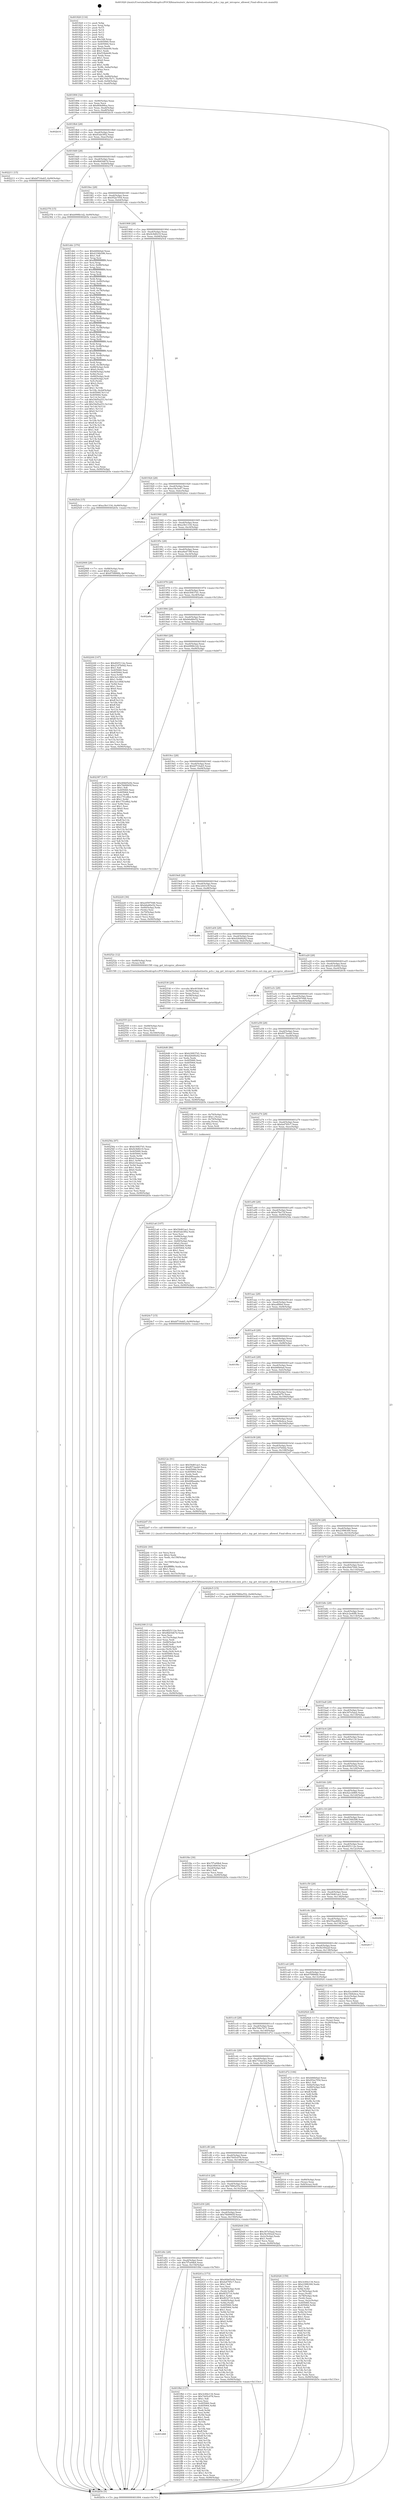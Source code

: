 digraph "0x401820" {
  label = "0x401820 (/mnt/c/Users/mathe/Desktop/tcc/POCII/binaries/extr_darwin-xnubsdnetinetin_pcb.c_inp_get_intcoproc_allowed_Final-ollvm.out::main(0))"
  labelloc = "t"
  node[shape=record]

  Entry [label="",width=0.3,height=0.3,shape=circle,fillcolor=black,style=filled]
  "0x401894" [label="{
     0x401894 [32]\l
     | [instrs]\l
     &nbsp;&nbsp;0x401894 \<+6\>: mov -0x90(%rbp),%eax\l
     &nbsp;&nbsp;0x40189a \<+2\>: mov %eax,%ecx\l
     &nbsp;&nbsp;0x40189c \<+6\>: sub $0x804d9fea,%ecx\l
     &nbsp;&nbsp;0x4018a2 \<+6\>: mov %eax,-0xa4(%rbp)\l
     &nbsp;&nbsp;0x4018a8 \<+6\>: mov %ecx,-0xa8(%rbp)\l
     &nbsp;&nbsp;0x4018ae \<+6\>: je 0000000000402b16 \<main+0x12f6\>\l
  }"]
  "0x402b16" [label="{
     0x402b16\l
  }", style=dashed]
  "0x4018b4" [label="{
     0x4018b4 [28]\l
     | [instrs]\l
     &nbsp;&nbsp;0x4018b4 \<+5\>: jmp 00000000004018b9 \<main+0x99\>\l
     &nbsp;&nbsp;0x4018b9 \<+6\>: mov -0xa4(%rbp),%eax\l
     &nbsp;&nbsp;0x4018bf \<+5\>: sub $0x83ab3f02,%eax\l
     &nbsp;&nbsp;0x4018c4 \<+6\>: mov %eax,-0xac(%rbp)\l
     &nbsp;&nbsp;0x4018ca \<+6\>: je 0000000000402211 \<main+0x9f1\>\l
  }"]
  Exit [label="",width=0.3,height=0.3,shape=circle,fillcolor=black,style=filled,peripheries=2]
  "0x402211" [label="{
     0x402211 [15]\l
     | [instrs]\l
     &nbsp;&nbsp;0x402211 \<+10\>: movl $0xbf716ab5,-0x90(%rbp)\l
     &nbsp;&nbsp;0x40221b \<+5\>: jmp 0000000000402b5e \<main+0x133e\>\l
  }"]
  "0x4018d0" [label="{
     0x4018d0 [28]\l
     | [instrs]\l
     &nbsp;&nbsp;0x4018d0 \<+5\>: jmp 00000000004018d5 \<main+0xb5\>\l
     &nbsp;&nbsp;0x4018d5 \<+6\>: mov -0xa4(%rbp),%eax\l
     &nbsp;&nbsp;0x4018db \<+5\>: sub $0x8bb5db7d,%eax\l
     &nbsp;&nbsp;0x4018e0 \<+6\>: mov %eax,-0xb0(%rbp)\l
     &nbsp;&nbsp;0x4018e6 \<+6\>: je 0000000000402378 \<main+0xb58\>\l
  }"]
  "0x40256a" [label="{
     0x40256a [97]\l
     | [instrs]\l
     &nbsp;&nbsp;0x40256a \<+5\>: mov $0xb30837d1,%eax\l
     &nbsp;&nbsp;0x40256f \<+5\>: mov $0x9c9df219,%esi\l
     &nbsp;&nbsp;0x402574 \<+7\>: mov 0x405060,%edx\l
     &nbsp;&nbsp;0x40257b \<+8\>: mov 0x405064,%r8d\l
     &nbsp;&nbsp;0x402583 \<+3\>: mov %edx,%r9d\l
     &nbsp;&nbsp;0x402586 \<+7\>: sub $0xb10aaaee,%r9d\l
     &nbsp;&nbsp;0x40258d \<+4\>: sub $0x1,%r9d\l
     &nbsp;&nbsp;0x402591 \<+7\>: add $0xb10aaaee,%r9d\l
     &nbsp;&nbsp;0x402598 \<+4\>: imul %r9d,%edx\l
     &nbsp;&nbsp;0x40259c \<+3\>: and $0x1,%edx\l
     &nbsp;&nbsp;0x40259f \<+3\>: cmp $0x0,%edx\l
     &nbsp;&nbsp;0x4025a2 \<+4\>: sete %r10b\l
     &nbsp;&nbsp;0x4025a6 \<+4\>: cmp $0xa,%r8d\l
     &nbsp;&nbsp;0x4025aa \<+4\>: setl %r11b\l
     &nbsp;&nbsp;0x4025ae \<+3\>: mov %r10b,%bl\l
     &nbsp;&nbsp;0x4025b1 \<+3\>: and %r11b,%bl\l
     &nbsp;&nbsp;0x4025b4 \<+3\>: xor %r11b,%r10b\l
     &nbsp;&nbsp;0x4025b7 \<+3\>: or %r10b,%bl\l
     &nbsp;&nbsp;0x4025ba \<+3\>: test $0x1,%bl\l
     &nbsp;&nbsp;0x4025bd \<+3\>: cmovne %esi,%eax\l
     &nbsp;&nbsp;0x4025c0 \<+6\>: mov %eax,-0x90(%rbp)\l
     &nbsp;&nbsp;0x4025c6 \<+5\>: jmp 0000000000402b5e \<main+0x133e\>\l
  }"]
  "0x402378" [label="{
     0x402378 [15]\l
     | [instrs]\l
     &nbsp;&nbsp;0x402378 \<+10\>: movl $0xb998b1d2,-0x90(%rbp)\l
     &nbsp;&nbsp;0x402382 \<+5\>: jmp 0000000000402b5e \<main+0x133e\>\l
  }"]
  "0x4018ec" [label="{
     0x4018ec [28]\l
     | [instrs]\l
     &nbsp;&nbsp;0x4018ec \<+5\>: jmp 00000000004018f1 \<main+0xd1\>\l
     &nbsp;&nbsp;0x4018f1 \<+6\>: mov -0xa4(%rbp),%eax\l
     &nbsp;&nbsp;0x4018f7 \<+5\>: sub $0x952e7f54,%eax\l
     &nbsp;&nbsp;0x4018fc \<+6\>: mov %eax,-0xb4(%rbp)\l
     &nbsp;&nbsp;0x401902 \<+6\>: je 0000000000401ddc \<main+0x5bc\>\l
  }"]
  "0x402555" [label="{
     0x402555 [21]\l
     | [instrs]\l
     &nbsp;&nbsp;0x402555 \<+4\>: mov -0x68(%rbp),%rcx\l
     &nbsp;&nbsp;0x402559 \<+3\>: mov (%rcx),%rcx\l
     &nbsp;&nbsp;0x40255c \<+3\>: mov %rcx,%rdi\l
     &nbsp;&nbsp;0x40255f \<+6\>: mov %eax,-0x160(%rbp)\l
     &nbsp;&nbsp;0x402565 \<+5\>: call 0000000000401030 \<free@plt\>\l
     | [calls]\l
     &nbsp;&nbsp;0x401030 \{1\} (unknown)\l
  }"]
  "0x401ddc" [label="{
     0x401ddc [370]\l
     | [instrs]\l
     &nbsp;&nbsp;0x401ddc \<+5\>: mov $0xb66b0ad,%eax\l
     &nbsp;&nbsp;0x401de1 \<+5\>: mov $0x4336b596,%ecx\l
     &nbsp;&nbsp;0x401de6 \<+2\>: mov $0x1,%dl\l
     &nbsp;&nbsp;0x401de8 \<+3\>: mov %rsp,%rsi\l
     &nbsp;&nbsp;0x401deb \<+4\>: add $0xfffffffffffffff0,%rsi\l
     &nbsp;&nbsp;0x401def \<+3\>: mov %rsi,%rsp\l
     &nbsp;&nbsp;0x401df2 \<+7\>: mov %rsi,-0x88(%rbp)\l
     &nbsp;&nbsp;0x401df9 \<+3\>: mov %rsp,%rsi\l
     &nbsp;&nbsp;0x401dfc \<+4\>: add $0xfffffffffffffff0,%rsi\l
     &nbsp;&nbsp;0x401e00 \<+3\>: mov %rsi,%rsp\l
     &nbsp;&nbsp;0x401e03 \<+3\>: mov %rsp,%rdi\l
     &nbsp;&nbsp;0x401e06 \<+4\>: add $0xfffffffffffffff0,%rdi\l
     &nbsp;&nbsp;0x401e0a \<+3\>: mov %rdi,%rsp\l
     &nbsp;&nbsp;0x401e0d \<+4\>: mov %rdi,-0x80(%rbp)\l
     &nbsp;&nbsp;0x401e11 \<+3\>: mov %rsp,%rdi\l
     &nbsp;&nbsp;0x401e14 \<+4\>: add $0xfffffffffffffff0,%rdi\l
     &nbsp;&nbsp;0x401e18 \<+3\>: mov %rdi,%rsp\l
     &nbsp;&nbsp;0x401e1b \<+4\>: mov %rdi,-0x78(%rbp)\l
     &nbsp;&nbsp;0x401e1f \<+3\>: mov %rsp,%rdi\l
     &nbsp;&nbsp;0x401e22 \<+4\>: add $0xfffffffffffffff0,%rdi\l
     &nbsp;&nbsp;0x401e26 \<+3\>: mov %rdi,%rsp\l
     &nbsp;&nbsp;0x401e29 \<+4\>: mov %rdi,-0x70(%rbp)\l
     &nbsp;&nbsp;0x401e2d \<+3\>: mov %rsp,%rdi\l
     &nbsp;&nbsp;0x401e30 \<+4\>: add $0xfffffffffffffff0,%rdi\l
     &nbsp;&nbsp;0x401e34 \<+3\>: mov %rdi,%rsp\l
     &nbsp;&nbsp;0x401e37 \<+4\>: mov %rdi,-0x68(%rbp)\l
     &nbsp;&nbsp;0x401e3b \<+3\>: mov %rsp,%rdi\l
     &nbsp;&nbsp;0x401e3e \<+4\>: add $0xfffffffffffffff0,%rdi\l
     &nbsp;&nbsp;0x401e42 \<+3\>: mov %rdi,%rsp\l
     &nbsp;&nbsp;0x401e45 \<+4\>: mov %rdi,-0x60(%rbp)\l
     &nbsp;&nbsp;0x401e49 \<+3\>: mov %rsp,%rdi\l
     &nbsp;&nbsp;0x401e4c \<+4\>: add $0xfffffffffffffff0,%rdi\l
     &nbsp;&nbsp;0x401e50 \<+3\>: mov %rdi,%rsp\l
     &nbsp;&nbsp;0x401e53 \<+4\>: mov %rdi,-0x58(%rbp)\l
     &nbsp;&nbsp;0x401e57 \<+3\>: mov %rsp,%rdi\l
     &nbsp;&nbsp;0x401e5a \<+4\>: add $0xfffffffffffffff0,%rdi\l
     &nbsp;&nbsp;0x401e5e \<+3\>: mov %rdi,%rsp\l
     &nbsp;&nbsp;0x401e61 \<+4\>: mov %rdi,-0x50(%rbp)\l
     &nbsp;&nbsp;0x401e65 \<+3\>: mov %rsp,%rdi\l
     &nbsp;&nbsp;0x401e68 \<+4\>: add $0xfffffffffffffff0,%rdi\l
     &nbsp;&nbsp;0x401e6c \<+3\>: mov %rdi,%rsp\l
     &nbsp;&nbsp;0x401e6f \<+4\>: mov %rdi,-0x48(%rbp)\l
     &nbsp;&nbsp;0x401e73 \<+3\>: mov %rsp,%rdi\l
     &nbsp;&nbsp;0x401e76 \<+4\>: add $0xfffffffffffffff0,%rdi\l
     &nbsp;&nbsp;0x401e7a \<+3\>: mov %rdi,%rsp\l
     &nbsp;&nbsp;0x401e7d \<+4\>: mov %rdi,-0x40(%rbp)\l
     &nbsp;&nbsp;0x401e81 \<+3\>: mov %rsp,%rdi\l
     &nbsp;&nbsp;0x401e84 \<+4\>: add $0xfffffffffffffff0,%rdi\l
     &nbsp;&nbsp;0x401e88 \<+3\>: mov %rdi,%rsp\l
     &nbsp;&nbsp;0x401e8b \<+4\>: mov %rdi,-0x38(%rbp)\l
     &nbsp;&nbsp;0x401e8f \<+7\>: mov -0x88(%rbp),%rdi\l
     &nbsp;&nbsp;0x401e96 \<+6\>: movl $0x0,(%rdi)\l
     &nbsp;&nbsp;0x401e9c \<+7\>: mov -0x94(%rbp),%r8d\l
     &nbsp;&nbsp;0x401ea3 \<+3\>: mov %r8d,(%rsi)\l
     &nbsp;&nbsp;0x401ea6 \<+4\>: mov -0x80(%rbp),%rdi\l
     &nbsp;&nbsp;0x401eaa \<+7\>: mov -0xa0(%rbp),%r9\l
     &nbsp;&nbsp;0x401eb1 \<+3\>: mov %r9,(%rdi)\l
     &nbsp;&nbsp;0x401eb4 \<+3\>: cmpl $0x2,(%rsi)\l
     &nbsp;&nbsp;0x401eb7 \<+4\>: setne %r10b\l
     &nbsp;&nbsp;0x401ebb \<+4\>: and $0x1,%r10b\l
     &nbsp;&nbsp;0x401ebf \<+4\>: mov %r10b,-0x2d(%rbp)\l
     &nbsp;&nbsp;0x401ec3 \<+8\>: mov 0x405060,%r11d\l
     &nbsp;&nbsp;0x401ecb \<+7\>: mov 0x405064,%ebx\l
     &nbsp;&nbsp;0x401ed2 \<+3\>: mov %r11d,%r14d\l
     &nbsp;&nbsp;0x401ed5 \<+7\>: sub $0x54d5a253,%r14d\l
     &nbsp;&nbsp;0x401edc \<+4\>: sub $0x1,%r14d\l
     &nbsp;&nbsp;0x401ee0 \<+7\>: add $0x54d5a253,%r14d\l
     &nbsp;&nbsp;0x401ee7 \<+4\>: imul %r14d,%r11d\l
     &nbsp;&nbsp;0x401eeb \<+4\>: and $0x1,%r11d\l
     &nbsp;&nbsp;0x401eef \<+4\>: cmp $0x0,%r11d\l
     &nbsp;&nbsp;0x401ef3 \<+4\>: sete %r10b\l
     &nbsp;&nbsp;0x401ef7 \<+3\>: cmp $0xa,%ebx\l
     &nbsp;&nbsp;0x401efa \<+4\>: setl %r15b\l
     &nbsp;&nbsp;0x401efe \<+3\>: mov %r10b,%r12b\l
     &nbsp;&nbsp;0x401f01 \<+4\>: xor $0xff,%r12b\l
     &nbsp;&nbsp;0x401f05 \<+3\>: mov %r15b,%r13b\l
     &nbsp;&nbsp;0x401f08 \<+4\>: xor $0xff,%r13b\l
     &nbsp;&nbsp;0x401f0c \<+3\>: xor $0x1,%dl\l
     &nbsp;&nbsp;0x401f0f \<+3\>: mov %r12b,%sil\l
     &nbsp;&nbsp;0x401f12 \<+4\>: and $0xff,%sil\l
     &nbsp;&nbsp;0x401f16 \<+3\>: and %dl,%r10b\l
     &nbsp;&nbsp;0x401f19 \<+3\>: mov %r13b,%dil\l
     &nbsp;&nbsp;0x401f1c \<+4\>: and $0xff,%dil\l
     &nbsp;&nbsp;0x401f20 \<+3\>: and %dl,%r15b\l
     &nbsp;&nbsp;0x401f23 \<+3\>: or %r10b,%sil\l
     &nbsp;&nbsp;0x401f26 \<+3\>: or %r15b,%dil\l
     &nbsp;&nbsp;0x401f29 \<+3\>: xor %dil,%sil\l
     &nbsp;&nbsp;0x401f2c \<+3\>: or %r13b,%r12b\l
     &nbsp;&nbsp;0x401f2f \<+4\>: xor $0xff,%r12b\l
     &nbsp;&nbsp;0x401f33 \<+3\>: or $0x1,%dl\l
     &nbsp;&nbsp;0x401f36 \<+3\>: and %dl,%r12b\l
     &nbsp;&nbsp;0x401f39 \<+3\>: or %r12b,%sil\l
     &nbsp;&nbsp;0x401f3c \<+4\>: test $0x1,%sil\l
     &nbsp;&nbsp;0x401f40 \<+3\>: cmovne %ecx,%eax\l
     &nbsp;&nbsp;0x401f43 \<+6\>: mov %eax,-0x90(%rbp)\l
     &nbsp;&nbsp;0x401f49 \<+5\>: jmp 0000000000402b5e \<main+0x133e\>\l
  }"]
  "0x401908" [label="{
     0x401908 [28]\l
     | [instrs]\l
     &nbsp;&nbsp;0x401908 \<+5\>: jmp 000000000040190d \<main+0xed\>\l
     &nbsp;&nbsp;0x40190d \<+6\>: mov -0xa4(%rbp),%eax\l
     &nbsp;&nbsp;0x401913 \<+5\>: sub $0x9c9df219,%eax\l
     &nbsp;&nbsp;0x401918 \<+6\>: mov %eax,-0xb8(%rbp)\l
     &nbsp;&nbsp;0x40191e \<+6\>: je 00000000004025cb \<main+0xdab\>\l
  }"]
  "0x402538" [label="{
     0x402538 [29]\l
     | [instrs]\l
     &nbsp;&nbsp;0x402538 \<+10\>: movabs $0x4030d6,%rdi\l
     &nbsp;&nbsp;0x402542 \<+4\>: mov -0x58(%rbp),%rcx\l
     &nbsp;&nbsp;0x402546 \<+2\>: mov %eax,(%rcx)\l
     &nbsp;&nbsp;0x402548 \<+4\>: mov -0x58(%rbp),%rcx\l
     &nbsp;&nbsp;0x40254c \<+2\>: mov (%rcx),%esi\l
     &nbsp;&nbsp;0x40254e \<+2\>: mov $0x0,%al\l
     &nbsp;&nbsp;0x402550 \<+5\>: call 0000000000401040 \<printf@plt\>\l
     | [calls]\l
     &nbsp;&nbsp;0x401040 \{1\} (unknown)\l
  }"]
  "0x4025cb" [label="{
     0x4025cb [15]\l
     | [instrs]\l
     &nbsp;&nbsp;0x4025cb \<+10\>: movl $0xa3fe1334,-0x90(%rbp)\l
     &nbsp;&nbsp;0x4025d5 \<+5\>: jmp 0000000000402b5e \<main+0x133e\>\l
  }"]
  "0x401924" [label="{
     0x401924 [28]\l
     | [instrs]\l
     &nbsp;&nbsp;0x401924 \<+5\>: jmp 0000000000401929 \<main+0x109\>\l
     &nbsp;&nbsp;0x401929 \<+6\>: mov -0xa4(%rbp),%eax\l
     &nbsp;&nbsp;0x40192f \<+5\>: sub $0xa18e3e47,%eax\l
     &nbsp;&nbsp;0x401934 \<+6\>: mov %eax,-0xbc(%rbp)\l
     &nbsp;&nbsp;0x40193a \<+6\>: je 00000000004026ce \<main+0xeae\>\l
  }"]
  "0x402308" [label="{
     0x402308 [112]\l
     | [instrs]\l
     &nbsp;&nbsp;0x402308 \<+5\>: mov $0x4f25112e,%ecx\l
     &nbsp;&nbsp;0x40230d \<+5\>: mov $0x8bb5db7d,%edx\l
     &nbsp;&nbsp;0x402312 \<+2\>: xor %esi,%esi\l
     &nbsp;&nbsp;0x402314 \<+6\>: mov -0x15c(%rbp),%edi\l
     &nbsp;&nbsp;0x40231a \<+3\>: imul %eax,%edi\l
     &nbsp;&nbsp;0x40231d \<+4\>: mov -0x68(%rbp),%r8\l
     &nbsp;&nbsp;0x402321 \<+3\>: mov (%r8),%r8\l
     &nbsp;&nbsp;0x402324 \<+4\>: mov -0x60(%rbp),%r9\l
     &nbsp;&nbsp;0x402328 \<+3\>: movslq (%r9),%r9\l
     &nbsp;&nbsp;0x40232b \<+4\>: mov %edi,(%r8,%r9,4)\l
     &nbsp;&nbsp;0x40232f \<+7\>: mov 0x405060,%eax\l
     &nbsp;&nbsp;0x402336 \<+7\>: mov 0x405064,%edi\l
     &nbsp;&nbsp;0x40233d \<+3\>: sub $0x1,%esi\l
     &nbsp;&nbsp;0x402340 \<+3\>: mov %eax,%r10d\l
     &nbsp;&nbsp;0x402343 \<+3\>: add %esi,%r10d\l
     &nbsp;&nbsp;0x402346 \<+4\>: imul %r10d,%eax\l
     &nbsp;&nbsp;0x40234a \<+3\>: and $0x1,%eax\l
     &nbsp;&nbsp;0x40234d \<+3\>: cmp $0x0,%eax\l
     &nbsp;&nbsp;0x402350 \<+4\>: sete %r11b\l
     &nbsp;&nbsp;0x402354 \<+3\>: cmp $0xa,%edi\l
     &nbsp;&nbsp;0x402357 \<+3\>: setl %bl\l
     &nbsp;&nbsp;0x40235a \<+3\>: mov %r11b,%r14b\l
     &nbsp;&nbsp;0x40235d \<+3\>: and %bl,%r14b\l
     &nbsp;&nbsp;0x402360 \<+3\>: xor %bl,%r11b\l
     &nbsp;&nbsp;0x402363 \<+3\>: or %r11b,%r14b\l
     &nbsp;&nbsp;0x402366 \<+4\>: test $0x1,%r14b\l
     &nbsp;&nbsp;0x40236a \<+3\>: cmovne %edx,%ecx\l
     &nbsp;&nbsp;0x40236d \<+6\>: mov %ecx,-0x90(%rbp)\l
     &nbsp;&nbsp;0x402373 \<+5\>: jmp 0000000000402b5e \<main+0x133e\>\l
  }"]
  "0x4026ce" [label="{
     0x4026ce\l
  }", style=dashed]
  "0x401940" [label="{
     0x401940 [28]\l
     | [instrs]\l
     &nbsp;&nbsp;0x401940 \<+5\>: jmp 0000000000401945 \<main+0x125\>\l
     &nbsp;&nbsp;0x401945 \<+6\>: mov -0xa4(%rbp),%eax\l
     &nbsp;&nbsp;0x40194b \<+5\>: sub $0xa3fe1334,%eax\l
     &nbsp;&nbsp;0x401950 \<+6\>: mov %eax,-0xc0(%rbp)\l
     &nbsp;&nbsp;0x401956 \<+6\>: je 0000000000402908 \<main+0x10e8\>\l
  }"]
  "0x4022dc" [label="{
     0x4022dc [44]\l
     | [instrs]\l
     &nbsp;&nbsp;0x4022dc \<+2\>: xor %ecx,%ecx\l
     &nbsp;&nbsp;0x4022de \<+5\>: mov $0x2,%edx\l
     &nbsp;&nbsp;0x4022e3 \<+6\>: mov %edx,-0x158(%rbp)\l
     &nbsp;&nbsp;0x4022e9 \<+1\>: cltd\l
     &nbsp;&nbsp;0x4022ea \<+6\>: mov -0x158(%rbp),%esi\l
     &nbsp;&nbsp;0x4022f0 \<+2\>: idiv %esi\l
     &nbsp;&nbsp;0x4022f2 \<+6\>: imul $0xfffffffe,%edx,%edx\l
     &nbsp;&nbsp;0x4022f8 \<+3\>: sub $0x1,%ecx\l
     &nbsp;&nbsp;0x4022fb \<+2\>: sub %ecx,%edx\l
     &nbsp;&nbsp;0x4022fd \<+6\>: mov %edx,-0x15c(%rbp)\l
     &nbsp;&nbsp;0x402303 \<+5\>: call 0000000000401160 \<next_i\>\l
     | [calls]\l
     &nbsp;&nbsp;0x401160 \{1\} (/mnt/c/Users/mathe/Desktop/tcc/POCII/binaries/extr_darwin-xnubsdnetinetin_pcb.c_inp_get_intcoproc_allowed_Final-ollvm.out::next_i)\l
  }"]
  "0x402908" [label="{
     0x402908 [28]\l
     | [instrs]\l
     &nbsp;&nbsp;0x402908 \<+7\>: mov -0x88(%rbp),%rax\l
     &nbsp;&nbsp;0x40290f \<+6\>: movl $0x0,(%rax)\l
     &nbsp;&nbsp;0x402915 \<+10\>: movl $0x670f666b,-0x90(%rbp)\l
     &nbsp;&nbsp;0x40291f \<+5\>: jmp 0000000000402b5e \<main+0x133e\>\l
  }"]
  "0x40195c" [label="{
     0x40195c [28]\l
     | [instrs]\l
     &nbsp;&nbsp;0x40195c \<+5\>: jmp 0000000000401961 \<main+0x141\>\l
     &nbsp;&nbsp;0x401961 \<+6\>: mov -0xa4(%rbp),%eax\l
     &nbsp;&nbsp;0x401967 \<+5\>: sub $0xa9a4739f,%eax\l
     &nbsp;&nbsp;0x40196c \<+6\>: mov %eax,-0xc4(%rbp)\l
     &nbsp;&nbsp;0x401972 \<+6\>: je 00000000004028f4 \<main+0x10d4\>\l
  }"]
  "0x4021a6" [label="{
     0x4021a6 [107]\l
     | [instrs]\l
     &nbsp;&nbsp;0x4021a6 \<+5\>: mov $0x54d61ae1,%ecx\l
     &nbsp;&nbsp;0x4021ab \<+5\>: mov $0x83ab3f02,%edx\l
     &nbsp;&nbsp;0x4021b0 \<+2\>: xor %esi,%esi\l
     &nbsp;&nbsp;0x4021b2 \<+4\>: mov -0x68(%rbp),%rdi\l
     &nbsp;&nbsp;0x4021b6 \<+3\>: mov %rax,(%rdi)\l
     &nbsp;&nbsp;0x4021b9 \<+4\>: mov -0x60(%rbp),%rax\l
     &nbsp;&nbsp;0x4021bd \<+6\>: movl $0x0,(%rax)\l
     &nbsp;&nbsp;0x4021c3 \<+8\>: mov 0x405060,%r8d\l
     &nbsp;&nbsp;0x4021cb \<+8\>: mov 0x405064,%r9d\l
     &nbsp;&nbsp;0x4021d3 \<+3\>: sub $0x1,%esi\l
     &nbsp;&nbsp;0x4021d6 \<+3\>: mov %r8d,%r10d\l
     &nbsp;&nbsp;0x4021d9 \<+3\>: add %esi,%r10d\l
     &nbsp;&nbsp;0x4021dc \<+4\>: imul %r10d,%r8d\l
     &nbsp;&nbsp;0x4021e0 \<+4\>: and $0x1,%r8d\l
     &nbsp;&nbsp;0x4021e4 \<+4\>: cmp $0x0,%r8d\l
     &nbsp;&nbsp;0x4021e8 \<+4\>: sete %r11b\l
     &nbsp;&nbsp;0x4021ec \<+4\>: cmp $0xa,%r9d\l
     &nbsp;&nbsp;0x4021f0 \<+3\>: setl %bl\l
     &nbsp;&nbsp;0x4021f3 \<+3\>: mov %r11b,%r14b\l
     &nbsp;&nbsp;0x4021f6 \<+3\>: and %bl,%r14b\l
     &nbsp;&nbsp;0x4021f9 \<+3\>: xor %bl,%r11b\l
     &nbsp;&nbsp;0x4021fc \<+3\>: or %r11b,%r14b\l
     &nbsp;&nbsp;0x4021ff \<+4\>: test $0x1,%r14b\l
     &nbsp;&nbsp;0x402203 \<+3\>: cmovne %edx,%ecx\l
     &nbsp;&nbsp;0x402206 \<+6\>: mov %ecx,-0x90(%rbp)\l
     &nbsp;&nbsp;0x40220c \<+5\>: jmp 0000000000402b5e \<main+0x133e\>\l
  }"]
  "0x4028f4" [label="{
     0x4028f4\l
  }", style=dashed]
  "0x401978" [label="{
     0x401978 [28]\l
     | [instrs]\l
     &nbsp;&nbsp;0x401978 \<+5\>: jmp 000000000040197d \<main+0x15d\>\l
     &nbsp;&nbsp;0x40197d \<+6\>: mov -0xa4(%rbp),%eax\l
     &nbsp;&nbsp;0x401983 \<+5\>: sub $0xb30837d1,%eax\l
     &nbsp;&nbsp;0x401988 \<+6\>: mov %eax,-0xc8(%rbp)\l
     &nbsp;&nbsp;0x40198e \<+6\>: je 0000000000402a6e \<main+0x124e\>\l
  }"]
  "0x402026" [label="{
     0x402026 [159]\l
     | [instrs]\l
     &nbsp;&nbsp;0x402026 \<+5\>: mov $0x3c60e134,%ecx\l
     &nbsp;&nbsp;0x40202b \<+5\>: mov $0x239f6300,%edx\l
     &nbsp;&nbsp;0x402030 \<+3\>: mov $0x1,%sil\l
     &nbsp;&nbsp;0x402033 \<+3\>: xor %r8d,%r8d\l
     &nbsp;&nbsp;0x402036 \<+4\>: mov -0x78(%rbp),%rdi\l
     &nbsp;&nbsp;0x40203a \<+2\>: mov %eax,(%rdi)\l
     &nbsp;&nbsp;0x40203c \<+4\>: mov -0x78(%rbp),%rdi\l
     &nbsp;&nbsp;0x402040 \<+2\>: mov (%rdi),%eax\l
     &nbsp;&nbsp;0x402042 \<+3\>: mov %eax,-0x2c(%rbp)\l
     &nbsp;&nbsp;0x402045 \<+7\>: mov 0x405060,%eax\l
     &nbsp;&nbsp;0x40204c \<+8\>: mov 0x405064,%r9d\l
     &nbsp;&nbsp;0x402054 \<+4\>: sub $0x1,%r8d\l
     &nbsp;&nbsp;0x402058 \<+3\>: mov %eax,%r10d\l
     &nbsp;&nbsp;0x40205b \<+3\>: add %r8d,%r10d\l
     &nbsp;&nbsp;0x40205e \<+4\>: imul %r10d,%eax\l
     &nbsp;&nbsp;0x402062 \<+3\>: and $0x1,%eax\l
     &nbsp;&nbsp;0x402065 \<+3\>: cmp $0x0,%eax\l
     &nbsp;&nbsp;0x402068 \<+4\>: sete %r11b\l
     &nbsp;&nbsp;0x40206c \<+4\>: cmp $0xa,%r9d\l
     &nbsp;&nbsp;0x402070 \<+3\>: setl %bl\l
     &nbsp;&nbsp;0x402073 \<+3\>: mov %r11b,%r14b\l
     &nbsp;&nbsp;0x402076 \<+4\>: xor $0xff,%r14b\l
     &nbsp;&nbsp;0x40207a \<+3\>: mov %bl,%r15b\l
     &nbsp;&nbsp;0x40207d \<+4\>: xor $0xff,%r15b\l
     &nbsp;&nbsp;0x402081 \<+4\>: xor $0x0,%sil\l
     &nbsp;&nbsp;0x402085 \<+3\>: mov %r14b,%r12b\l
     &nbsp;&nbsp;0x402088 \<+4\>: and $0x0,%r12b\l
     &nbsp;&nbsp;0x40208c \<+3\>: and %sil,%r11b\l
     &nbsp;&nbsp;0x40208f \<+3\>: mov %r15b,%r13b\l
     &nbsp;&nbsp;0x402092 \<+4\>: and $0x0,%r13b\l
     &nbsp;&nbsp;0x402096 \<+3\>: and %sil,%bl\l
     &nbsp;&nbsp;0x402099 \<+3\>: or %r11b,%r12b\l
     &nbsp;&nbsp;0x40209c \<+3\>: or %bl,%r13b\l
     &nbsp;&nbsp;0x40209f \<+3\>: xor %r13b,%r12b\l
     &nbsp;&nbsp;0x4020a2 \<+3\>: or %r15b,%r14b\l
     &nbsp;&nbsp;0x4020a5 \<+4\>: xor $0xff,%r14b\l
     &nbsp;&nbsp;0x4020a9 \<+4\>: or $0x0,%sil\l
     &nbsp;&nbsp;0x4020ad \<+3\>: and %sil,%r14b\l
     &nbsp;&nbsp;0x4020b0 \<+3\>: or %r14b,%r12b\l
     &nbsp;&nbsp;0x4020b3 \<+4\>: test $0x1,%r12b\l
     &nbsp;&nbsp;0x4020b7 \<+3\>: cmovne %edx,%ecx\l
     &nbsp;&nbsp;0x4020ba \<+6\>: mov %ecx,-0x90(%rbp)\l
     &nbsp;&nbsp;0x4020c0 \<+5\>: jmp 0000000000402b5e \<main+0x133e\>\l
  }"]
  "0x402a6e" [label="{
     0x402a6e\l
  }", style=dashed]
  "0x401994" [label="{
     0x401994 [28]\l
     | [instrs]\l
     &nbsp;&nbsp;0x401994 \<+5\>: jmp 0000000000401999 \<main+0x179\>\l
     &nbsp;&nbsp;0x401999 \<+6\>: mov -0xa4(%rbp),%eax\l
     &nbsp;&nbsp;0x40199f \<+5\>: sub $0xb6a80e52,%eax\l
     &nbsp;&nbsp;0x4019a4 \<+6\>: mov %eax,-0xcc(%rbp)\l
     &nbsp;&nbsp;0x4019aa \<+6\>: je 0000000000402244 \<main+0xa24\>\l
  }"]
  "0x401d68" [label="{
     0x401d68\l
  }", style=dashed]
  "0x402244" [label="{
     0x402244 [147]\l
     | [instrs]\l
     &nbsp;&nbsp;0x402244 \<+5\>: mov $0x4f25112e,%eax\l
     &nbsp;&nbsp;0x402249 \<+5\>: mov $0x21d7b0d2,%ecx\l
     &nbsp;&nbsp;0x40224e \<+2\>: mov $0x1,%dl\l
     &nbsp;&nbsp;0x402250 \<+7\>: mov 0x405060,%esi\l
     &nbsp;&nbsp;0x402257 \<+7\>: mov 0x405064,%edi\l
     &nbsp;&nbsp;0x40225e \<+3\>: mov %esi,%r8d\l
     &nbsp;&nbsp;0x402261 \<+7\>: add $0x3a1c0fdf,%r8d\l
     &nbsp;&nbsp;0x402268 \<+4\>: sub $0x1,%r8d\l
     &nbsp;&nbsp;0x40226c \<+7\>: sub $0x3a1c0fdf,%r8d\l
     &nbsp;&nbsp;0x402273 \<+4\>: imul %r8d,%esi\l
     &nbsp;&nbsp;0x402277 \<+3\>: and $0x1,%esi\l
     &nbsp;&nbsp;0x40227a \<+3\>: cmp $0x0,%esi\l
     &nbsp;&nbsp;0x40227d \<+4\>: sete %r9b\l
     &nbsp;&nbsp;0x402281 \<+3\>: cmp $0xa,%edi\l
     &nbsp;&nbsp;0x402284 \<+4\>: setl %r10b\l
     &nbsp;&nbsp;0x402288 \<+3\>: mov %r9b,%r11b\l
     &nbsp;&nbsp;0x40228b \<+4\>: xor $0xff,%r11b\l
     &nbsp;&nbsp;0x40228f \<+3\>: mov %r10b,%bl\l
     &nbsp;&nbsp;0x402292 \<+3\>: xor $0xff,%bl\l
     &nbsp;&nbsp;0x402295 \<+3\>: xor $0x1,%dl\l
     &nbsp;&nbsp;0x402298 \<+3\>: mov %r11b,%r14b\l
     &nbsp;&nbsp;0x40229b \<+4\>: and $0xff,%r14b\l
     &nbsp;&nbsp;0x40229f \<+3\>: and %dl,%r9b\l
     &nbsp;&nbsp;0x4022a2 \<+3\>: mov %bl,%r15b\l
     &nbsp;&nbsp;0x4022a5 \<+4\>: and $0xff,%r15b\l
     &nbsp;&nbsp;0x4022a9 \<+3\>: and %dl,%r10b\l
     &nbsp;&nbsp;0x4022ac \<+3\>: or %r9b,%r14b\l
     &nbsp;&nbsp;0x4022af \<+3\>: or %r10b,%r15b\l
     &nbsp;&nbsp;0x4022b2 \<+3\>: xor %r15b,%r14b\l
     &nbsp;&nbsp;0x4022b5 \<+3\>: or %bl,%r11b\l
     &nbsp;&nbsp;0x4022b8 \<+4\>: xor $0xff,%r11b\l
     &nbsp;&nbsp;0x4022bc \<+3\>: or $0x1,%dl\l
     &nbsp;&nbsp;0x4022bf \<+3\>: and %dl,%r11b\l
     &nbsp;&nbsp;0x4022c2 \<+3\>: or %r11b,%r14b\l
     &nbsp;&nbsp;0x4022c5 \<+4\>: test $0x1,%r14b\l
     &nbsp;&nbsp;0x4022c9 \<+3\>: cmovne %ecx,%eax\l
     &nbsp;&nbsp;0x4022cc \<+6\>: mov %eax,-0x90(%rbp)\l
     &nbsp;&nbsp;0x4022d2 \<+5\>: jmp 0000000000402b5e \<main+0x133e\>\l
  }"]
  "0x4019b0" [label="{
     0x4019b0 [28]\l
     | [instrs]\l
     &nbsp;&nbsp;0x4019b0 \<+5\>: jmp 00000000004019b5 \<main+0x195\>\l
     &nbsp;&nbsp;0x4019b5 \<+6\>: mov -0xa4(%rbp),%eax\l
     &nbsp;&nbsp;0x4019bb \<+5\>: sub $0xb998b1d2,%eax\l
     &nbsp;&nbsp;0x4019c0 \<+6\>: mov %eax,-0xd0(%rbp)\l
     &nbsp;&nbsp;0x4019c6 \<+6\>: je 0000000000402387 \<main+0xb67\>\l
  }"]
  "0x401f8d" [label="{
     0x401f8d [137]\l
     | [instrs]\l
     &nbsp;&nbsp;0x401f8d \<+5\>: mov $0x3c60e134,%eax\l
     &nbsp;&nbsp;0x401f92 \<+5\>: mov $0x7445c078,%ecx\l
     &nbsp;&nbsp;0x401f97 \<+2\>: mov $0x1,%dl\l
     &nbsp;&nbsp;0x401f99 \<+2\>: xor %esi,%esi\l
     &nbsp;&nbsp;0x401f9b \<+7\>: mov 0x405060,%edi\l
     &nbsp;&nbsp;0x401fa2 \<+8\>: mov 0x405064,%r8d\l
     &nbsp;&nbsp;0x401faa \<+3\>: sub $0x1,%esi\l
     &nbsp;&nbsp;0x401fad \<+3\>: mov %edi,%r9d\l
     &nbsp;&nbsp;0x401fb0 \<+3\>: add %esi,%r9d\l
     &nbsp;&nbsp;0x401fb3 \<+4\>: imul %r9d,%edi\l
     &nbsp;&nbsp;0x401fb7 \<+3\>: and $0x1,%edi\l
     &nbsp;&nbsp;0x401fba \<+3\>: cmp $0x0,%edi\l
     &nbsp;&nbsp;0x401fbd \<+4\>: sete %r10b\l
     &nbsp;&nbsp;0x401fc1 \<+4\>: cmp $0xa,%r8d\l
     &nbsp;&nbsp;0x401fc5 \<+4\>: setl %r11b\l
     &nbsp;&nbsp;0x401fc9 \<+3\>: mov %r10b,%bl\l
     &nbsp;&nbsp;0x401fcc \<+3\>: xor $0xff,%bl\l
     &nbsp;&nbsp;0x401fcf \<+3\>: mov %r11b,%r14b\l
     &nbsp;&nbsp;0x401fd2 \<+4\>: xor $0xff,%r14b\l
     &nbsp;&nbsp;0x401fd6 \<+3\>: xor $0x0,%dl\l
     &nbsp;&nbsp;0x401fd9 \<+3\>: mov %bl,%r15b\l
     &nbsp;&nbsp;0x401fdc \<+4\>: and $0x0,%r15b\l
     &nbsp;&nbsp;0x401fe0 \<+3\>: and %dl,%r10b\l
     &nbsp;&nbsp;0x401fe3 \<+3\>: mov %r14b,%r12b\l
     &nbsp;&nbsp;0x401fe6 \<+4\>: and $0x0,%r12b\l
     &nbsp;&nbsp;0x401fea \<+3\>: and %dl,%r11b\l
     &nbsp;&nbsp;0x401fed \<+3\>: or %r10b,%r15b\l
     &nbsp;&nbsp;0x401ff0 \<+3\>: or %r11b,%r12b\l
     &nbsp;&nbsp;0x401ff3 \<+3\>: xor %r12b,%r15b\l
     &nbsp;&nbsp;0x401ff6 \<+3\>: or %r14b,%bl\l
     &nbsp;&nbsp;0x401ff9 \<+3\>: xor $0xff,%bl\l
     &nbsp;&nbsp;0x401ffc \<+3\>: or $0x0,%dl\l
     &nbsp;&nbsp;0x401fff \<+2\>: and %dl,%bl\l
     &nbsp;&nbsp;0x402001 \<+3\>: or %bl,%r15b\l
     &nbsp;&nbsp;0x402004 \<+4\>: test $0x1,%r15b\l
     &nbsp;&nbsp;0x402008 \<+3\>: cmovne %ecx,%eax\l
     &nbsp;&nbsp;0x40200b \<+6\>: mov %eax,-0x90(%rbp)\l
     &nbsp;&nbsp;0x402011 \<+5\>: jmp 0000000000402b5e \<main+0x133e\>\l
  }"]
  "0x402387" [label="{
     0x402387 [147]\l
     | [instrs]\l
     &nbsp;&nbsp;0x402387 \<+5\>: mov $0x40b65e92,%eax\l
     &nbsp;&nbsp;0x40238c \<+5\>: mov $0x78d9905f,%ecx\l
     &nbsp;&nbsp;0x402391 \<+2\>: mov $0x1,%dl\l
     &nbsp;&nbsp;0x402393 \<+7\>: mov 0x405060,%esi\l
     &nbsp;&nbsp;0x40239a \<+7\>: mov 0x405064,%edi\l
     &nbsp;&nbsp;0x4023a1 \<+3\>: mov %esi,%r8d\l
     &nbsp;&nbsp;0x4023a4 \<+7\>: add $0x17f1e8b2,%r8d\l
     &nbsp;&nbsp;0x4023ab \<+4\>: sub $0x1,%r8d\l
     &nbsp;&nbsp;0x4023af \<+7\>: sub $0x17f1e8b2,%r8d\l
     &nbsp;&nbsp;0x4023b6 \<+4\>: imul %r8d,%esi\l
     &nbsp;&nbsp;0x4023ba \<+3\>: and $0x1,%esi\l
     &nbsp;&nbsp;0x4023bd \<+3\>: cmp $0x0,%esi\l
     &nbsp;&nbsp;0x4023c0 \<+4\>: sete %r9b\l
     &nbsp;&nbsp;0x4023c4 \<+3\>: cmp $0xa,%edi\l
     &nbsp;&nbsp;0x4023c7 \<+4\>: setl %r10b\l
     &nbsp;&nbsp;0x4023cb \<+3\>: mov %r9b,%r11b\l
     &nbsp;&nbsp;0x4023ce \<+4\>: xor $0xff,%r11b\l
     &nbsp;&nbsp;0x4023d2 \<+3\>: mov %r10b,%bl\l
     &nbsp;&nbsp;0x4023d5 \<+3\>: xor $0xff,%bl\l
     &nbsp;&nbsp;0x4023d8 \<+3\>: xor $0x0,%dl\l
     &nbsp;&nbsp;0x4023db \<+3\>: mov %r11b,%r14b\l
     &nbsp;&nbsp;0x4023de \<+4\>: and $0x0,%r14b\l
     &nbsp;&nbsp;0x4023e2 \<+3\>: and %dl,%r9b\l
     &nbsp;&nbsp;0x4023e5 \<+3\>: mov %bl,%r15b\l
     &nbsp;&nbsp;0x4023e8 \<+4\>: and $0x0,%r15b\l
     &nbsp;&nbsp;0x4023ec \<+3\>: and %dl,%r10b\l
     &nbsp;&nbsp;0x4023ef \<+3\>: or %r9b,%r14b\l
     &nbsp;&nbsp;0x4023f2 \<+3\>: or %r10b,%r15b\l
     &nbsp;&nbsp;0x4023f5 \<+3\>: xor %r15b,%r14b\l
     &nbsp;&nbsp;0x4023f8 \<+3\>: or %bl,%r11b\l
     &nbsp;&nbsp;0x4023fb \<+4\>: xor $0xff,%r11b\l
     &nbsp;&nbsp;0x4023ff \<+3\>: or $0x0,%dl\l
     &nbsp;&nbsp;0x402402 \<+3\>: and %dl,%r11b\l
     &nbsp;&nbsp;0x402405 \<+3\>: or %r11b,%r14b\l
     &nbsp;&nbsp;0x402408 \<+4\>: test $0x1,%r14b\l
     &nbsp;&nbsp;0x40240c \<+3\>: cmovne %ecx,%eax\l
     &nbsp;&nbsp;0x40240f \<+6\>: mov %eax,-0x90(%rbp)\l
     &nbsp;&nbsp;0x402415 \<+5\>: jmp 0000000000402b5e \<main+0x133e\>\l
  }"]
  "0x4019cc" [label="{
     0x4019cc [28]\l
     | [instrs]\l
     &nbsp;&nbsp;0x4019cc \<+5\>: jmp 00000000004019d1 \<main+0x1b1\>\l
     &nbsp;&nbsp;0x4019d1 \<+6\>: mov -0xa4(%rbp),%eax\l
     &nbsp;&nbsp;0x4019d7 \<+5\>: sub $0xbf716ab5,%eax\l
     &nbsp;&nbsp;0x4019dc \<+6\>: mov %eax,-0xd4(%rbp)\l
     &nbsp;&nbsp;0x4019e2 \<+6\>: je 0000000000402220 \<main+0xa00\>\l
  }"]
  "0x401d4c" [label="{
     0x401d4c [28]\l
     | [instrs]\l
     &nbsp;&nbsp;0x401d4c \<+5\>: jmp 0000000000401d51 \<main+0x531\>\l
     &nbsp;&nbsp;0x401d51 \<+6\>: mov -0xa4(%rbp),%eax\l
     &nbsp;&nbsp;0x401d57 \<+5\>: sub $0x7f7a09b4,%eax\l
     &nbsp;&nbsp;0x401d5c \<+6\>: mov %eax,-0x154(%rbp)\l
     &nbsp;&nbsp;0x401d62 \<+6\>: je 0000000000401f8d \<main+0x76d\>\l
  }"]
  "0x402220" [label="{
     0x402220 [36]\l
     | [instrs]\l
     &nbsp;&nbsp;0x402220 \<+5\>: mov $0xe0597048,%eax\l
     &nbsp;&nbsp;0x402225 \<+5\>: mov $0xb6a80e52,%ecx\l
     &nbsp;&nbsp;0x40222a \<+4\>: mov -0x60(%rbp),%rdx\l
     &nbsp;&nbsp;0x40222e \<+2\>: mov (%rdx),%esi\l
     &nbsp;&nbsp;0x402230 \<+4\>: mov -0x70(%rbp),%rdx\l
     &nbsp;&nbsp;0x402234 \<+2\>: cmp (%rdx),%esi\l
     &nbsp;&nbsp;0x402236 \<+3\>: cmovl %ecx,%eax\l
     &nbsp;&nbsp;0x402239 \<+6\>: mov %eax,-0x90(%rbp)\l
     &nbsp;&nbsp;0x40223f \<+5\>: jmp 0000000000402b5e \<main+0x133e\>\l
  }"]
  "0x4019e8" [label="{
     0x4019e8 [28]\l
     | [instrs]\l
     &nbsp;&nbsp;0x4019e8 \<+5\>: jmp 00000000004019ed \<main+0x1cd\>\l
     &nbsp;&nbsp;0x4019ed \<+6\>: mov -0xa4(%rbp),%eax\l
     &nbsp;&nbsp;0x4019f3 \<+5\>: sub $0xc2443c5f,%eax\l
     &nbsp;&nbsp;0x4019f8 \<+6\>: mov %eax,-0xd8(%rbp)\l
     &nbsp;&nbsp;0x4019fe \<+6\>: je 0000000000402abb \<main+0x129b\>\l
  }"]
  "0x40241a" [label="{
     0x40241a [173]\l
     | [instrs]\l
     &nbsp;&nbsp;0x40241a \<+5\>: mov $0x40b65e92,%eax\l
     &nbsp;&nbsp;0x40241f \<+5\>: mov $0xfa4785c7,%ecx\l
     &nbsp;&nbsp;0x402424 \<+2\>: mov $0x1,%dl\l
     &nbsp;&nbsp;0x402426 \<+2\>: xor %esi,%esi\l
     &nbsp;&nbsp;0x402428 \<+4\>: mov -0x60(%rbp),%rdi\l
     &nbsp;&nbsp;0x40242c \<+3\>: mov (%rdi),%r8d\l
     &nbsp;&nbsp;0x40242f \<+7\>: sub $0xf632710,%r8d\l
     &nbsp;&nbsp;0x402436 \<+4\>: add $0x1,%r8d\l
     &nbsp;&nbsp;0x40243a \<+7\>: add $0xf632710,%r8d\l
     &nbsp;&nbsp;0x402441 \<+4\>: mov -0x60(%rbp),%rdi\l
     &nbsp;&nbsp;0x402445 \<+3\>: mov %r8d,(%rdi)\l
     &nbsp;&nbsp;0x402448 \<+8\>: mov 0x405060,%r8d\l
     &nbsp;&nbsp;0x402450 \<+8\>: mov 0x405064,%r9d\l
     &nbsp;&nbsp;0x402458 \<+3\>: sub $0x1,%esi\l
     &nbsp;&nbsp;0x40245b \<+3\>: mov %r8d,%r10d\l
     &nbsp;&nbsp;0x40245e \<+3\>: add %esi,%r10d\l
     &nbsp;&nbsp;0x402461 \<+4\>: imul %r10d,%r8d\l
     &nbsp;&nbsp;0x402465 \<+4\>: and $0x1,%r8d\l
     &nbsp;&nbsp;0x402469 \<+4\>: cmp $0x0,%r8d\l
     &nbsp;&nbsp;0x40246d \<+4\>: sete %r11b\l
     &nbsp;&nbsp;0x402471 \<+4\>: cmp $0xa,%r9d\l
     &nbsp;&nbsp;0x402475 \<+3\>: setl %bl\l
     &nbsp;&nbsp;0x402478 \<+3\>: mov %r11b,%r14b\l
     &nbsp;&nbsp;0x40247b \<+4\>: xor $0xff,%r14b\l
     &nbsp;&nbsp;0x40247f \<+3\>: mov %bl,%r15b\l
     &nbsp;&nbsp;0x402482 \<+4\>: xor $0xff,%r15b\l
     &nbsp;&nbsp;0x402486 \<+3\>: xor $0x0,%dl\l
     &nbsp;&nbsp;0x402489 \<+3\>: mov %r14b,%r12b\l
     &nbsp;&nbsp;0x40248c \<+4\>: and $0x0,%r12b\l
     &nbsp;&nbsp;0x402490 \<+3\>: and %dl,%r11b\l
     &nbsp;&nbsp;0x402493 \<+3\>: mov %r15b,%r13b\l
     &nbsp;&nbsp;0x402496 \<+4\>: and $0x0,%r13b\l
     &nbsp;&nbsp;0x40249a \<+2\>: and %dl,%bl\l
     &nbsp;&nbsp;0x40249c \<+3\>: or %r11b,%r12b\l
     &nbsp;&nbsp;0x40249f \<+3\>: or %bl,%r13b\l
     &nbsp;&nbsp;0x4024a2 \<+3\>: xor %r13b,%r12b\l
     &nbsp;&nbsp;0x4024a5 \<+3\>: or %r15b,%r14b\l
     &nbsp;&nbsp;0x4024a8 \<+4\>: xor $0xff,%r14b\l
     &nbsp;&nbsp;0x4024ac \<+3\>: or $0x0,%dl\l
     &nbsp;&nbsp;0x4024af \<+3\>: and %dl,%r14b\l
     &nbsp;&nbsp;0x4024b2 \<+3\>: or %r14b,%r12b\l
     &nbsp;&nbsp;0x4024b5 \<+4\>: test $0x1,%r12b\l
     &nbsp;&nbsp;0x4024b9 \<+3\>: cmovne %ecx,%eax\l
     &nbsp;&nbsp;0x4024bc \<+6\>: mov %eax,-0x90(%rbp)\l
     &nbsp;&nbsp;0x4024c2 \<+5\>: jmp 0000000000402b5e \<main+0x133e\>\l
  }"]
  "0x402abb" [label="{
     0x402abb\l
  }", style=dashed]
  "0x401a04" [label="{
     0x401a04 [28]\l
     | [instrs]\l
     &nbsp;&nbsp;0x401a04 \<+5\>: jmp 0000000000401a09 \<main+0x1e9\>\l
     &nbsp;&nbsp;0x401a09 \<+6\>: mov -0xa4(%rbp),%eax\l
     &nbsp;&nbsp;0x401a0f \<+5\>: sub $0xd26d9242,%eax\l
     &nbsp;&nbsp;0x401a14 \<+6\>: mov %eax,-0xdc(%rbp)\l
     &nbsp;&nbsp;0x401a1a \<+6\>: je 000000000040252c \<main+0xd0c\>\l
  }"]
  "0x401d30" [label="{
     0x401d30 [28]\l
     | [instrs]\l
     &nbsp;&nbsp;0x401d30 \<+5\>: jmp 0000000000401d35 \<main+0x515\>\l
     &nbsp;&nbsp;0x401d35 \<+6\>: mov -0xa4(%rbp),%eax\l
     &nbsp;&nbsp;0x401d3b \<+5\>: sub $0x78d9905f,%eax\l
     &nbsp;&nbsp;0x401d40 \<+6\>: mov %eax,-0x150(%rbp)\l
     &nbsp;&nbsp;0x401d46 \<+6\>: je 000000000040241a \<main+0xbfa\>\l
  }"]
  "0x40252c" [label="{
     0x40252c [12]\l
     | [instrs]\l
     &nbsp;&nbsp;0x40252c \<+4\>: mov -0x68(%rbp),%rax\l
     &nbsp;&nbsp;0x402530 \<+3\>: mov (%rax),%rdi\l
     &nbsp;&nbsp;0x402533 \<+5\>: call 00000000004015f0 \<inp_get_intcoproc_allowed\>\l
     | [calls]\l
     &nbsp;&nbsp;0x4015f0 \{1\} (/mnt/c/Users/mathe/Desktop/tcc/POCII/binaries/extr_darwin-xnubsdnetinetin_pcb.c_inp_get_intcoproc_allowed_Final-ollvm.out::inp_get_intcoproc_allowed)\l
  }"]
  "0x401a20" [label="{
     0x401a20 [28]\l
     | [instrs]\l
     &nbsp;&nbsp;0x401a20 \<+5\>: jmp 0000000000401a25 \<main+0x205\>\l
     &nbsp;&nbsp;0x401a25 \<+6\>: mov -0xa4(%rbp),%eax\l
     &nbsp;&nbsp;0x401a2b \<+5\>: sub $0xe01de84d,%eax\l
     &nbsp;&nbsp;0x401a30 \<+6\>: mov %eax,-0xe0(%rbp)\l
     &nbsp;&nbsp;0x401a36 \<+6\>: je 000000000040263b \<main+0xe1b\>\l
  }"]
  "0x4020d4" [label="{
     0x4020d4 [30]\l
     | [instrs]\l
     &nbsp;&nbsp;0x4020d4 \<+5\>: mov $0x307e5aa2,%eax\l
     &nbsp;&nbsp;0x4020d9 \<+5\>: mov $0x5b35022f,%ecx\l
     &nbsp;&nbsp;0x4020de \<+3\>: mov -0x2c(%rbp),%edx\l
     &nbsp;&nbsp;0x4020e1 \<+3\>: cmp $0x1,%edx\l
     &nbsp;&nbsp;0x4020e4 \<+3\>: cmovl %ecx,%eax\l
     &nbsp;&nbsp;0x4020e7 \<+6\>: mov %eax,-0x90(%rbp)\l
     &nbsp;&nbsp;0x4020ed \<+5\>: jmp 0000000000402b5e \<main+0x133e\>\l
  }"]
  "0x40263b" [label="{
     0x40263b\l
  }", style=dashed]
  "0x401a3c" [label="{
     0x401a3c [28]\l
     | [instrs]\l
     &nbsp;&nbsp;0x401a3c \<+5\>: jmp 0000000000401a41 \<main+0x221\>\l
     &nbsp;&nbsp;0x401a41 \<+6\>: mov -0xa4(%rbp),%eax\l
     &nbsp;&nbsp;0x401a47 \<+5\>: sub $0xe0597048,%eax\l
     &nbsp;&nbsp;0x401a4c \<+6\>: mov %eax,-0xe4(%rbp)\l
     &nbsp;&nbsp;0x401a52 \<+6\>: je 00000000004024d6 \<main+0xcb6\>\l
  }"]
  "0x401d14" [label="{
     0x401d14 [28]\l
     | [instrs]\l
     &nbsp;&nbsp;0x401d14 \<+5\>: jmp 0000000000401d19 \<main+0x4f9\>\l
     &nbsp;&nbsp;0x401d19 \<+6\>: mov -0xa4(%rbp),%eax\l
     &nbsp;&nbsp;0x401d1f \<+5\>: sub $0x7880a552,%eax\l
     &nbsp;&nbsp;0x401d24 \<+6\>: mov %eax,-0x14c(%rbp)\l
     &nbsp;&nbsp;0x401d2a \<+6\>: je 00000000004020d4 \<main+0x8b4\>\l
  }"]
  "0x4024d6" [label="{
     0x4024d6 [86]\l
     | [instrs]\l
     &nbsp;&nbsp;0x4024d6 \<+5\>: mov $0xb30837d1,%eax\l
     &nbsp;&nbsp;0x4024db \<+5\>: mov $0xd26d9242,%ecx\l
     &nbsp;&nbsp;0x4024e0 \<+2\>: xor %edx,%edx\l
     &nbsp;&nbsp;0x4024e2 \<+7\>: mov 0x405060,%esi\l
     &nbsp;&nbsp;0x4024e9 \<+7\>: mov 0x405064,%edi\l
     &nbsp;&nbsp;0x4024f0 \<+3\>: sub $0x1,%edx\l
     &nbsp;&nbsp;0x4024f3 \<+3\>: mov %esi,%r8d\l
     &nbsp;&nbsp;0x4024f6 \<+3\>: add %edx,%r8d\l
     &nbsp;&nbsp;0x4024f9 \<+4\>: imul %r8d,%esi\l
     &nbsp;&nbsp;0x4024fd \<+3\>: and $0x1,%esi\l
     &nbsp;&nbsp;0x402500 \<+3\>: cmp $0x0,%esi\l
     &nbsp;&nbsp;0x402503 \<+4\>: sete %r9b\l
     &nbsp;&nbsp;0x402507 \<+3\>: cmp $0xa,%edi\l
     &nbsp;&nbsp;0x40250a \<+4\>: setl %r10b\l
     &nbsp;&nbsp;0x40250e \<+3\>: mov %r9b,%r11b\l
     &nbsp;&nbsp;0x402511 \<+3\>: and %r10b,%r11b\l
     &nbsp;&nbsp;0x402514 \<+3\>: xor %r10b,%r9b\l
     &nbsp;&nbsp;0x402517 \<+3\>: or %r9b,%r11b\l
     &nbsp;&nbsp;0x40251a \<+4\>: test $0x1,%r11b\l
     &nbsp;&nbsp;0x40251e \<+3\>: cmovne %ecx,%eax\l
     &nbsp;&nbsp;0x402521 \<+6\>: mov %eax,-0x90(%rbp)\l
     &nbsp;&nbsp;0x402527 \<+5\>: jmp 0000000000402b5e \<main+0x133e\>\l
  }"]
  "0x401a58" [label="{
     0x401a58 [28]\l
     | [instrs]\l
     &nbsp;&nbsp;0x401a58 \<+5\>: jmp 0000000000401a5d \<main+0x23d\>\l
     &nbsp;&nbsp;0x401a5d \<+6\>: mov -0xa4(%rbp),%eax\l
     &nbsp;&nbsp;0x401a63 \<+5\>: sub $0xf073aeb0,%eax\l
     &nbsp;&nbsp;0x401a68 \<+6\>: mov %eax,-0xe8(%rbp)\l
     &nbsp;&nbsp;0x401a6e \<+6\>: je 0000000000402189 \<main+0x969\>\l
  }"]
  "0x402016" [label="{
     0x402016 [16]\l
     | [instrs]\l
     &nbsp;&nbsp;0x402016 \<+4\>: mov -0x80(%rbp),%rax\l
     &nbsp;&nbsp;0x40201a \<+3\>: mov (%rax),%rax\l
     &nbsp;&nbsp;0x40201d \<+4\>: mov 0x8(%rax),%rdi\l
     &nbsp;&nbsp;0x402021 \<+5\>: call 0000000000401060 \<atoi@plt\>\l
     | [calls]\l
     &nbsp;&nbsp;0x401060 \{1\} (unknown)\l
  }"]
  "0x402189" [label="{
     0x402189 [29]\l
     | [instrs]\l
     &nbsp;&nbsp;0x402189 \<+4\>: mov -0x70(%rbp),%rax\l
     &nbsp;&nbsp;0x40218d \<+6\>: movl $0x1,(%rax)\l
     &nbsp;&nbsp;0x402193 \<+4\>: mov -0x70(%rbp),%rax\l
     &nbsp;&nbsp;0x402197 \<+3\>: movslq (%rax),%rax\l
     &nbsp;&nbsp;0x40219a \<+4\>: shl $0x2,%rax\l
     &nbsp;&nbsp;0x40219e \<+3\>: mov %rax,%rdi\l
     &nbsp;&nbsp;0x4021a1 \<+5\>: call 0000000000401050 \<malloc@plt\>\l
     | [calls]\l
     &nbsp;&nbsp;0x401050 \{1\} (unknown)\l
  }"]
  "0x401a74" [label="{
     0x401a74 [28]\l
     | [instrs]\l
     &nbsp;&nbsp;0x401a74 \<+5\>: jmp 0000000000401a79 \<main+0x259\>\l
     &nbsp;&nbsp;0x401a79 \<+6\>: mov -0xa4(%rbp),%eax\l
     &nbsp;&nbsp;0x401a7f \<+5\>: sub $0xfa4785c7,%eax\l
     &nbsp;&nbsp;0x401a84 \<+6\>: mov %eax,-0xec(%rbp)\l
     &nbsp;&nbsp;0x401a8a \<+6\>: je 00000000004024c7 \<main+0xca7\>\l
  }"]
  "0x401cf8" [label="{
     0x401cf8 [28]\l
     | [instrs]\l
     &nbsp;&nbsp;0x401cf8 \<+5\>: jmp 0000000000401cfd \<main+0x4dd\>\l
     &nbsp;&nbsp;0x401cfd \<+6\>: mov -0xa4(%rbp),%eax\l
     &nbsp;&nbsp;0x401d03 \<+5\>: sub $0x7445c078,%eax\l
     &nbsp;&nbsp;0x401d08 \<+6\>: mov %eax,-0x148(%rbp)\l
     &nbsp;&nbsp;0x401d0e \<+6\>: je 0000000000402016 \<main+0x7f6\>\l
  }"]
  "0x4024c7" [label="{
     0x4024c7 [15]\l
     | [instrs]\l
     &nbsp;&nbsp;0x4024c7 \<+10\>: movl $0xbf716ab5,-0x90(%rbp)\l
     &nbsp;&nbsp;0x4024d1 \<+5\>: jmp 0000000000402b5e \<main+0x133e\>\l
  }"]
  "0x401a90" [label="{
     0x401a90 [28]\l
     | [instrs]\l
     &nbsp;&nbsp;0x401a90 \<+5\>: jmp 0000000000401a95 \<main+0x275\>\l
     &nbsp;&nbsp;0x401a95 \<+6\>: mov -0xa4(%rbp),%eax\l
     &nbsp;&nbsp;0x401a9b \<+5\>: sub $0xfe78a73f,%eax\l
     &nbsp;&nbsp;0x401aa0 \<+6\>: mov %eax,-0xf0(%rbp)\l
     &nbsp;&nbsp;0x401aa6 \<+6\>: je 00000000004025da \<main+0xdba\>\l
  }"]
  "0x4028d6" [label="{
     0x4028d6\l
  }", style=dashed]
  "0x4025da" [label="{
     0x4025da\l
  }", style=dashed]
  "0x401aac" [label="{
     0x401aac [28]\l
     | [instrs]\l
     &nbsp;&nbsp;0x401aac \<+5\>: jmp 0000000000401ab1 \<main+0x291\>\l
     &nbsp;&nbsp;0x401ab1 \<+6\>: mov -0xa4(%rbp),%eax\l
     &nbsp;&nbsp;0x401ab7 \<+5\>: sub $0xa4f6b0,%eax\l
     &nbsp;&nbsp;0x401abc \<+6\>: mov %eax,-0xf4(%rbp)\l
     &nbsp;&nbsp;0x401ac2 \<+6\>: je 0000000000402837 \<main+0x1017\>\l
  }"]
  "0x401820" [label="{
     0x401820 [116]\l
     | [instrs]\l
     &nbsp;&nbsp;0x401820 \<+1\>: push %rbp\l
     &nbsp;&nbsp;0x401821 \<+3\>: mov %rsp,%rbp\l
     &nbsp;&nbsp;0x401824 \<+2\>: push %r15\l
     &nbsp;&nbsp;0x401826 \<+2\>: push %r14\l
     &nbsp;&nbsp;0x401828 \<+2\>: push %r13\l
     &nbsp;&nbsp;0x40182a \<+2\>: push %r12\l
     &nbsp;&nbsp;0x40182c \<+1\>: push %rbx\l
     &nbsp;&nbsp;0x40182d \<+7\>: sub $0x168,%rsp\l
     &nbsp;&nbsp;0x401834 \<+7\>: mov 0x405060,%eax\l
     &nbsp;&nbsp;0x40183b \<+7\>: mov 0x405064,%ecx\l
     &nbsp;&nbsp;0x401842 \<+2\>: mov %eax,%edx\l
     &nbsp;&nbsp;0x401844 \<+6\>: add $0xf10bde90,%edx\l
     &nbsp;&nbsp;0x40184a \<+3\>: sub $0x1,%edx\l
     &nbsp;&nbsp;0x40184d \<+6\>: sub $0xf10bde90,%edx\l
     &nbsp;&nbsp;0x401853 \<+3\>: imul %edx,%eax\l
     &nbsp;&nbsp;0x401856 \<+3\>: and $0x1,%eax\l
     &nbsp;&nbsp;0x401859 \<+3\>: cmp $0x0,%eax\l
     &nbsp;&nbsp;0x40185c \<+4\>: sete %r8b\l
     &nbsp;&nbsp;0x401860 \<+4\>: and $0x1,%r8b\l
     &nbsp;&nbsp;0x401864 \<+7\>: mov %r8b,-0x8a(%rbp)\l
     &nbsp;&nbsp;0x40186b \<+3\>: cmp $0xa,%ecx\l
     &nbsp;&nbsp;0x40186e \<+4\>: setl %r8b\l
     &nbsp;&nbsp;0x401872 \<+4\>: and $0x1,%r8b\l
     &nbsp;&nbsp;0x401876 \<+7\>: mov %r8b,-0x89(%rbp)\l
     &nbsp;&nbsp;0x40187d \<+10\>: movl $0x704e7b71,-0x90(%rbp)\l
     &nbsp;&nbsp;0x401887 \<+6\>: mov %edi,-0x94(%rbp)\l
     &nbsp;&nbsp;0x40188d \<+7\>: mov %rsi,-0xa0(%rbp)\l
  }"]
  "0x402837" [label="{
     0x402837\l
  }", style=dashed]
  "0x401ac8" [label="{
     0x401ac8 [28]\l
     | [instrs]\l
     &nbsp;&nbsp;0x401ac8 \<+5\>: jmp 0000000000401acd \<main+0x2ad\>\l
     &nbsp;&nbsp;0x401acd \<+6\>: mov -0xa4(%rbp),%eax\l
     &nbsp;&nbsp;0x401ad3 \<+5\>: sub $0xb34b63d,%eax\l
     &nbsp;&nbsp;0x401ad8 \<+6\>: mov %eax,-0xf8(%rbp)\l
     &nbsp;&nbsp;0x401ade \<+6\>: je 0000000000401f6c \<main+0x74c\>\l
  }"]
  "0x402b5e" [label="{
     0x402b5e [5]\l
     | [instrs]\l
     &nbsp;&nbsp;0x402b5e \<+5\>: jmp 0000000000401894 \<main+0x74\>\l
  }"]
  "0x401f6c" [label="{
     0x401f6c\l
  }", style=dashed]
  "0x401ae4" [label="{
     0x401ae4 [28]\l
     | [instrs]\l
     &nbsp;&nbsp;0x401ae4 \<+5\>: jmp 0000000000401ae9 \<main+0x2c9\>\l
     &nbsp;&nbsp;0x401ae9 \<+6\>: mov -0xa4(%rbp),%eax\l
     &nbsp;&nbsp;0x401aef \<+5\>: sub $0xb66b0ad,%eax\l
     &nbsp;&nbsp;0x401af4 \<+6\>: mov %eax,-0xfc(%rbp)\l
     &nbsp;&nbsp;0x401afa \<+6\>: je 000000000040293c \<main+0x111c\>\l
  }"]
  "0x401cdc" [label="{
     0x401cdc [28]\l
     | [instrs]\l
     &nbsp;&nbsp;0x401cdc \<+5\>: jmp 0000000000401ce1 \<main+0x4c1\>\l
     &nbsp;&nbsp;0x401ce1 \<+6\>: mov -0xa4(%rbp),%eax\l
     &nbsp;&nbsp;0x401ce7 \<+5\>: sub $0x710ad3ca,%eax\l
     &nbsp;&nbsp;0x401cec \<+6\>: mov %eax,-0x144(%rbp)\l
     &nbsp;&nbsp;0x401cf2 \<+6\>: je 00000000004028d6 \<main+0x10b6\>\l
  }"]
  "0x40293c" [label="{
     0x40293c\l
  }", style=dashed]
  "0x401b00" [label="{
     0x401b00 [28]\l
     | [instrs]\l
     &nbsp;&nbsp;0x401b00 \<+5\>: jmp 0000000000401b05 \<main+0x2e5\>\l
     &nbsp;&nbsp;0x401b05 \<+6\>: mov -0xa4(%rbp),%eax\l
     &nbsp;&nbsp;0x401b0b \<+5\>: sub $0xbdfaf7b,%eax\l
     &nbsp;&nbsp;0x401b10 \<+6\>: mov %eax,-0x100(%rbp)\l
     &nbsp;&nbsp;0x401b16 \<+6\>: je 0000000000402784 \<main+0xf64\>\l
  }"]
  "0x401d72" [label="{
     0x401d72 [106]\l
     | [instrs]\l
     &nbsp;&nbsp;0x401d72 \<+5\>: mov $0xb66b0ad,%eax\l
     &nbsp;&nbsp;0x401d77 \<+5\>: mov $0x952e7f54,%ecx\l
     &nbsp;&nbsp;0x401d7c \<+2\>: mov $0x1,%dl\l
     &nbsp;&nbsp;0x401d7e \<+7\>: mov -0x8a(%rbp),%sil\l
     &nbsp;&nbsp;0x401d85 \<+7\>: mov -0x89(%rbp),%dil\l
     &nbsp;&nbsp;0x401d8c \<+3\>: mov %sil,%r8b\l
     &nbsp;&nbsp;0x401d8f \<+4\>: xor $0xff,%r8b\l
     &nbsp;&nbsp;0x401d93 \<+3\>: mov %dil,%r9b\l
     &nbsp;&nbsp;0x401d96 \<+4\>: xor $0xff,%r9b\l
     &nbsp;&nbsp;0x401d9a \<+3\>: xor $0x0,%dl\l
     &nbsp;&nbsp;0x401d9d \<+3\>: mov %r8b,%r10b\l
     &nbsp;&nbsp;0x401da0 \<+4\>: and $0x0,%r10b\l
     &nbsp;&nbsp;0x401da4 \<+3\>: and %dl,%sil\l
     &nbsp;&nbsp;0x401da7 \<+3\>: mov %r9b,%r11b\l
     &nbsp;&nbsp;0x401daa \<+4\>: and $0x0,%r11b\l
     &nbsp;&nbsp;0x401dae \<+3\>: and %dl,%dil\l
     &nbsp;&nbsp;0x401db1 \<+3\>: or %sil,%r10b\l
     &nbsp;&nbsp;0x401db4 \<+3\>: or %dil,%r11b\l
     &nbsp;&nbsp;0x401db7 \<+3\>: xor %r11b,%r10b\l
     &nbsp;&nbsp;0x401dba \<+3\>: or %r9b,%r8b\l
     &nbsp;&nbsp;0x401dbd \<+4\>: xor $0xff,%r8b\l
     &nbsp;&nbsp;0x401dc1 \<+3\>: or $0x0,%dl\l
     &nbsp;&nbsp;0x401dc4 \<+3\>: and %dl,%r8b\l
     &nbsp;&nbsp;0x401dc7 \<+3\>: or %r8b,%r10b\l
     &nbsp;&nbsp;0x401dca \<+4\>: test $0x1,%r10b\l
     &nbsp;&nbsp;0x401dce \<+3\>: cmovne %ecx,%eax\l
     &nbsp;&nbsp;0x401dd1 \<+6\>: mov %eax,-0x90(%rbp)\l
     &nbsp;&nbsp;0x401dd7 \<+5\>: jmp 0000000000402b5e \<main+0x133e\>\l
  }"]
  "0x402784" [label="{
     0x402784\l
  }", style=dashed]
  "0x401b1c" [label="{
     0x401b1c [28]\l
     | [instrs]\l
     &nbsp;&nbsp;0x401b1c \<+5\>: jmp 0000000000401b21 \<main+0x301\>\l
     &nbsp;&nbsp;0x401b21 \<+6\>: mov -0xa4(%rbp),%eax\l
     &nbsp;&nbsp;0x401b27 \<+5\>: sub $0x19d4ebca,%eax\l
     &nbsp;&nbsp;0x401b2c \<+6\>: mov %eax,-0x104(%rbp)\l
     &nbsp;&nbsp;0x401b32 \<+6\>: je 000000000040212e \<main+0x90e\>\l
  }"]
  "0x401cc0" [label="{
     0x401cc0 [28]\l
     | [instrs]\l
     &nbsp;&nbsp;0x401cc0 \<+5\>: jmp 0000000000401cc5 \<main+0x4a5\>\l
     &nbsp;&nbsp;0x401cc5 \<+6\>: mov -0xa4(%rbp),%eax\l
     &nbsp;&nbsp;0x401ccb \<+5\>: sub $0x704e7b71,%eax\l
     &nbsp;&nbsp;0x401cd0 \<+6\>: mov %eax,-0x140(%rbp)\l
     &nbsp;&nbsp;0x401cd6 \<+6\>: je 0000000000401d72 \<main+0x552\>\l
  }"]
  "0x40212e" [label="{
     0x40212e [91]\l
     | [instrs]\l
     &nbsp;&nbsp;0x40212e \<+5\>: mov $0x54d61ae1,%eax\l
     &nbsp;&nbsp;0x402133 \<+5\>: mov $0xf073aeb0,%ecx\l
     &nbsp;&nbsp;0x402138 \<+7\>: mov 0x405060,%edx\l
     &nbsp;&nbsp;0x40213f \<+7\>: mov 0x405064,%esi\l
     &nbsp;&nbsp;0x402146 \<+2\>: mov %edx,%edi\l
     &nbsp;&nbsp;0x402148 \<+6\>: add $0xb88aaabe,%edi\l
     &nbsp;&nbsp;0x40214e \<+3\>: sub $0x1,%edi\l
     &nbsp;&nbsp;0x402151 \<+6\>: sub $0xb88aaabe,%edi\l
     &nbsp;&nbsp;0x402157 \<+3\>: imul %edi,%edx\l
     &nbsp;&nbsp;0x40215a \<+3\>: and $0x1,%edx\l
     &nbsp;&nbsp;0x40215d \<+3\>: cmp $0x0,%edx\l
     &nbsp;&nbsp;0x402160 \<+4\>: sete %r8b\l
     &nbsp;&nbsp;0x402164 \<+3\>: cmp $0xa,%esi\l
     &nbsp;&nbsp;0x402167 \<+4\>: setl %r9b\l
     &nbsp;&nbsp;0x40216b \<+3\>: mov %r8b,%r10b\l
     &nbsp;&nbsp;0x40216e \<+3\>: and %r9b,%r10b\l
     &nbsp;&nbsp;0x402171 \<+3\>: xor %r9b,%r8b\l
     &nbsp;&nbsp;0x402174 \<+3\>: or %r8b,%r10b\l
     &nbsp;&nbsp;0x402177 \<+4\>: test $0x1,%r10b\l
     &nbsp;&nbsp;0x40217b \<+3\>: cmovne %ecx,%eax\l
     &nbsp;&nbsp;0x40217e \<+6\>: mov %eax,-0x90(%rbp)\l
     &nbsp;&nbsp;0x402184 \<+5\>: jmp 0000000000402b5e \<main+0x133e\>\l
  }"]
  "0x401b38" [label="{
     0x401b38 [28]\l
     | [instrs]\l
     &nbsp;&nbsp;0x401b38 \<+5\>: jmp 0000000000401b3d \<main+0x31d\>\l
     &nbsp;&nbsp;0x401b3d \<+6\>: mov -0xa4(%rbp),%eax\l
     &nbsp;&nbsp;0x401b43 \<+5\>: sub $0x21d7b0d2,%eax\l
     &nbsp;&nbsp;0x401b48 \<+6\>: mov %eax,-0x108(%rbp)\l
     &nbsp;&nbsp;0x401b4e \<+6\>: je 00000000004022d7 \<main+0xab7\>\l
  }"]
  "0x402924" [label="{
     0x402924 [24]\l
     | [instrs]\l
     &nbsp;&nbsp;0x402924 \<+7\>: mov -0x88(%rbp),%rax\l
     &nbsp;&nbsp;0x40292b \<+2\>: mov (%rax),%eax\l
     &nbsp;&nbsp;0x40292d \<+4\>: lea -0x28(%rbp),%rsp\l
     &nbsp;&nbsp;0x402931 \<+1\>: pop %rbx\l
     &nbsp;&nbsp;0x402932 \<+2\>: pop %r12\l
     &nbsp;&nbsp;0x402934 \<+2\>: pop %r13\l
     &nbsp;&nbsp;0x402936 \<+2\>: pop %r14\l
     &nbsp;&nbsp;0x402938 \<+2\>: pop %r15\l
     &nbsp;&nbsp;0x40293a \<+1\>: pop %rbp\l
     &nbsp;&nbsp;0x40293b \<+1\>: ret\l
  }"]
  "0x4022d7" [label="{
     0x4022d7 [5]\l
     | [instrs]\l
     &nbsp;&nbsp;0x4022d7 \<+5\>: call 0000000000401160 \<next_i\>\l
     | [calls]\l
     &nbsp;&nbsp;0x401160 \{1\} (/mnt/c/Users/mathe/Desktop/tcc/POCII/binaries/extr_darwin-xnubsdnetinetin_pcb.c_inp_get_intcoproc_allowed_Final-ollvm.out::next_i)\l
  }"]
  "0x401b54" [label="{
     0x401b54 [28]\l
     | [instrs]\l
     &nbsp;&nbsp;0x401b54 \<+5\>: jmp 0000000000401b59 \<main+0x339\>\l
     &nbsp;&nbsp;0x401b59 \<+6\>: mov -0xa4(%rbp),%eax\l
     &nbsp;&nbsp;0x401b5f \<+5\>: sub $0x239f6300,%eax\l
     &nbsp;&nbsp;0x401b64 \<+6\>: mov %eax,-0x10c(%rbp)\l
     &nbsp;&nbsp;0x401b6a \<+6\>: je 00000000004020c5 \<main+0x8a5\>\l
  }"]
  "0x401ca4" [label="{
     0x401ca4 [28]\l
     | [instrs]\l
     &nbsp;&nbsp;0x401ca4 \<+5\>: jmp 0000000000401ca9 \<main+0x489\>\l
     &nbsp;&nbsp;0x401ca9 \<+6\>: mov -0xa4(%rbp),%eax\l
     &nbsp;&nbsp;0x401caf \<+5\>: sub $0x670f666b,%eax\l
     &nbsp;&nbsp;0x401cb4 \<+6\>: mov %eax,-0x13c(%rbp)\l
     &nbsp;&nbsp;0x401cba \<+6\>: je 0000000000402924 \<main+0x1104\>\l
  }"]
  "0x4020c5" [label="{
     0x4020c5 [15]\l
     | [instrs]\l
     &nbsp;&nbsp;0x4020c5 \<+10\>: movl $0x7880a552,-0x90(%rbp)\l
     &nbsp;&nbsp;0x4020cf \<+5\>: jmp 0000000000402b5e \<main+0x133e\>\l
  }"]
  "0x401b70" [label="{
     0x401b70 [28]\l
     | [instrs]\l
     &nbsp;&nbsp;0x401b70 \<+5\>: jmp 0000000000401b75 \<main+0x355\>\l
     &nbsp;&nbsp;0x401b75 \<+6\>: mov -0xa4(%rbp),%eax\l
     &nbsp;&nbsp;0x401b7b \<+5\>: sub $0x29eb7044,%eax\l
     &nbsp;&nbsp;0x401b80 \<+6\>: mov %eax,-0x110(%rbp)\l
     &nbsp;&nbsp;0x401b86 \<+6\>: je 0000000000402775 \<main+0xf55\>\l
  }"]
  "0x402110" [label="{
     0x402110 [30]\l
     | [instrs]\l
     &nbsp;&nbsp;0x402110 \<+5\>: mov $0x42ccb969,%eax\l
     &nbsp;&nbsp;0x402115 \<+5\>: mov $0x19d4ebca,%ecx\l
     &nbsp;&nbsp;0x40211a \<+3\>: mov -0x2c(%rbp),%edx\l
     &nbsp;&nbsp;0x40211d \<+3\>: cmp $0x0,%edx\l
     &nbsp;&nbsp;0x402120 \<+3\>: cmove %ecx,%eax\l
     &nbsp;&nbsp;0x402123 \<+6\>: mov %eax,-0x90(%rbp)\l
     &nbsp;&nbsp;0x402129 \<+5\>: jmp 0000000000402b5e \<main+0x133e\>\l
  }"]
  "0x402775" [label="{
     0x402775\l
  }", style=dashed]
  "0x401b8c" [label="{
     0x401b8c [28]\l
     | [instrs]\l
     &nbsp;&nbsp;0x401b8c \<+5\>: jmp 0000000000401b91 \<main+0x371\>\l
     &nbsp;&nbsp;0x401b91 \<+6\>: mov -0xa4(%rbp),%eax\l
     &nbsp;&nbsp;0x401b97 \<+5\>: sub $0x2c2e40fb,%eax\l
     &nbsp;&nbsp;0x401b9c \<+6\>: mov %eax,-0x114(%rbp)\l
     &nbsp;&nbsp;0x401ba2 \<+6\>: je 00000000004027ae \<main+0xf8e\>\l
  }"]
  "0x401c88" [label="{
     0x401c88 [28]\l
     | [instrs]\l
     &nbsp;&nbsp;0x401c88 \<+5\>: jmp 0000000000401c8d \<main+0x46d\>\l
     &nbsp;&nbsp;0x401c8d \<+6\>: mov -0xa4(%rbp),%eax\l
     &nbsp;&nbsp;0x401c93 \<+5\>: sub $0x5b35022f,%eax\l
     &nbsp;&nbsp;0x401c98 \<+6\>: mov %eax,-0x138(%rbp)\l
     &nbsp;&nbsp;0x401c9e \<+6\>: je 0000000000402110 \<main+0x8f0\>\l
  }"]
  "0x4027ae" [label="{
     0x4027ae\l
  }", style=dashed]
  "0x401ba8" [label="{
     0x401ba8 [28]\l
     | [instrs]\l
     &nbsp;&nbsp;0x401ba8 \<+5\>: jmp 0000000000401bad \<main+0x38d\>\l
     &nbsp;&nbsp;0x401bad \<+6\>: mov -0xa4(%rbp),%eax\l
     &nbsp;&nbsp;0x401bb3 \<+5\>: sub $0x307e5aa2,%eax\l
     &nbsp;&nbsp;0x401bb8 \<+6\>: mov %eax,-0x118(%rbp)\l
     &nbsp;&nbsp;0x401bbe \<+6\>: je 00000000004020f2 \<main+0x8d2\>\l
  }"]
  "0x402617" [label="{
     0x402617\l
  }", style=dashed]
  "0x4020f2" [label="{
     0x4020f2\l
  }", style=dashed]
  "0x401bc4" [label="{
     0x401bc4 [28]\l
     | [instrs]\l
     &nbsp;&nbsp;0x401bc4 \<+5\>: jmp 0000000000401bc9 \<main+0x3a9\>\l
     &nbsp;&nbsp;0x401bc9 \<+6\>: mov -0xa4(%rbp),%eax\l
     &nbsp;&nbsp;0x401bcf \<+5\>: sub $0x3c60e134,%eax\l
     &nbsp;&nbsp;0x401bd4 \<+6\>: mov %eax,-0x11c(%rbp)\l
     &nbsp;&nbsp;0x401bda \<+6\>: je 0000000000402981 \<main+0x1161\>\l
  }"]
  "0x401c6c" [label="{
     0x401c6c [28]\l
     | [instrs]\l
     &nbsp;&nbsp;0x401c6c \<+5\>: jmp 0000000000401c71 \<main+0x451\>\l
     &nbsp;&nbsp;0x401c71 \<+6\>: mov -0xa4(%rbp),%eax\l
     &nbsp;&nbsp;0x401c77 \<+5\>: sub $0x55aa4602,%eax\l
     &nbsp;&nbsp;0x401c7c \<+6\>: mov %eax,-0x134(%rbp)\l
     &nbsp;&nbsp;0x401c82 \<+6\>: je 0000000000402617 \<main+0xdf7\>\l
  }"]
  "0x402981" [label="{
     0x402981\l
  }", style=dashed]
  "0x401be0" [label="{
     0x401be0 [28]\l
     | [instrs]\l
     &nbsp;&nbsp;0x401be0 \<+5\>: jmp 0000000000401be5 \<main+0x3c5\>\l
     &nbsp;&nbsp;0x401be5 \<+6\>: mov -0xa4(%rbp),%eax\l
     &nbsp;&nbsp;0x401beb \<+5\>: sub $0x40b65e92,%eax\l
     &nbsp;&nbsp;0x401bf0 \<+6\>: mov %eax,-0x120(%rbp)\l
     &nbsp;&nbsp;0x401bf6 \<+6\>: je 0000000000402a44 \<main+0x1224\>\l
  }"]
  "0x4029b1" [label="{
     0x4029b1\l
  }", style=dashed]
  "0x402a44" [label="{
     0x402a44\l
  }", style=dashed]
  "0x401bfc" [label="{
     0x401bfc [28]\l
     | [instrs]\l
     &nbsp;&nbsp;0x401bfc \<+5\>: jmp 0000000000401c01 \<main+0x3e1\>\l
     &nbsp;&nbsp;0x401c01 \<+6\>: mov -0xa4(%rbp),%eax\l
     &nbsp;&nbsp;0x401c07 \<+5\>: sub $0x42ccb969,%eax\l
     &nbsp;&nbsp;0x401c0c \<+6\>: mov %eax,-0x124(%rbp)\l
     &nbsp;&nbsp;0x401c12 \<+6\>: je 00000000004028e5 \<main+0x10c5\>\l
  }"]
  "0x401c50" [label="{
     0x401c50 [28]\l
     | [instrs]\l
     &nbsp;&nbsp;0x401c50 \<+5\>: jmp 0000000000401c55 \<main+0x435\>\l
     &nbsp;&nbsp;0x401c55 \<+6\>: mov -0xa4(%rbp),%eax\l
     &nbsp;&nbsp;0x401c5b \<+5\>: sub $0x54d61ae1,%eax\l
     &nbsp;&nbsp;0x401c60 \<+6\>: mov %eax,-0x130(%rbp)\l
     &nbsp;&nbsp;0x401c66 \<+6\>: je 00000000004029b1 \<main+0x1191\>\l
  }"]
  "0x4028e5" [label="{
     0x4028e5\l
  }", style=dashed]
  "0x401c18" [label="{
     0x401c18 [28]\l
     | [instrs]\l
     &nbsp;&nbsp;0x401c18 \<+5\>: jmp 0000000000401c1d \<main+0x3fd\>\l
     &nbsp;&nbsp;0x401c1d \<+6\>: mov -0xa4(%rbp),%eax\l
     &nbsp;&nbsp;0x401c23 \<+5\>: sub $0x4336b596,%eax\l
     &nbsp;&nbsp;0x401c28 \<+6\>: mov %eax,-0x128(%rbp)\l
     &nbsp;&nbsp;0x401c2e \<+6\>: je 0000000000401f4e \<main+0x72e\>\l
  }"]
  "0x4029ee" [label="{
     0x4029ee\l
  }", style=dashed]
  "0x401f4e" [label="{
     0x401f4e [30]\l
     | [instrs]\l
     &nbsp;&nbsp;0x401f4e \<+5\>: mov $0x7f7a09b4,%eax\l
     &nbsp;&nbsp;0x401f53 \<+5\>: mov $0xb34b63d,%ecx\l
     &nbsp;&nbsp;0x401f58 \<+3\>: mov -0x2d(%rbp),%dl\l
     &nbsp;&nbsp;0x401f5b \<+3\>: test $0x1,%dl\l
     &nbsp;&nbsp;0x401f5e \<+3\>: cmovne %ecx,%eax\l
     &nbsp;&nbsp;0x401f61 \<+6\>: mov %eax,-0x90(%rbp)\l
     &nbsp;&nbsp;0x401f67 \<+5\>: jmp 0000000000402b5e \<main+0x133e\>\l
  }"]
  "0x401c34" [label="{
     0x401c34 [28]\l
     | [instrs]\l
     &nbsp;&nbsp;0x401c34 \<+5\>: jmp 0000000000401c39 \<main+0x419\>\l
     &nbsp;&nbsp;0x401c39 \<+6\>: mov -0xa4(%rbp),%eax\l
     &nbsp;&nbsp;0x401c3f \<+5\>: sub $0x4f25112e,%eax\l
     &nbsp;&nbsp;0x401c44 \<+6\>: mov %eax,-0x12c(%rbp)\l
     &nbsp;&nbsp;0x401c4a \<+6\>: je 00000000004029ee \<main+0x11ce\>\l
  }"]
  Entry -> "0x401820" [label=" 1"]
  "0x401894" -> "0x402b16" [label=" 0"]
  "0x401894" -> "0x4018b4" [label=" 24"]
  "0x402924" -> Exit [label=" 1"]
  "0x4018b4" -> "0x402211" [label=" 1"]
  "0x4018b4" -> "0x4018d0" [label=" 23"]
  "0x402908" -> "0x402b5e" [label=" 1"]
  "0x4018d0" -> "0x402378" [label=" 1"]
  "0x4018d0" -> "0x4018ec" [label=" 22"]
  "0x4025cb" -> "0x402b5e" [label=" 1"]
  "0x4018ec" -> "0x401ddc" [label=" 1"]
  "0x4018ec" -> "0x401908" [label=" 21"]
  "0x40256a" -> "0x402b5e" [label=" 1"]
  "0x401908" -> "0x4025cb" [label=" 1"]
  "0x401908" -> "0x401924" [label=" 20"]
  "0x402555" -> "0x40256a" [label=" 1"]
  "0x401924" -> "0x4026ce" [label=" 0"]
  "0x401924" -> "0x401940" [label=" 20"]
  "0x402538" -> "0x402555" [label=" 1"]
  "0x401940" -> "0x402908" [label=" 1"]
  "0x401940" -> "0x40195c" [label=" 19"]
  "0x40252c" -> "0x402538" [label=" 1"]
  "0x40195c" -> "0x4028f4" [label=" 0"]
  "0x40195c" -> "0x401978" [label=" 19"]
  "0x4024d6" -> "0x402b5e" [label=" 1"]
  "0x401978" -> "0x402a6e" [label=" 0"]
  "0x401978" -> "0x401994" [label=" 19"]
  "0x4024c7" -> "0x402b5e" [label=" 1"]
  "0x401994" -> "0x402244" [label=" 1"]
  "0x401994" -> "0x4019b0" [label=" 18"]
  "0x40241a" -> "0x402b5e" [label=" 1"]
  "0x4019b0" -> "0x402387" [label=" 1"]
  "0x4019b0" -> "0x4019cc" [label=" 17"]
  "0x402387" -> "0x402b5e" [label=" 1"]
  "0x4019cc" -> "0x402220" [label=" 2"]
  "0x4019cc" -> "0x4019e8" [label=" 15"]
  "0x402308" -> "0x402b5e" [label=" 1"]
  "0x4019e8" -> "0x402abb" [label=" 0"]
  "0x4019e8" -> "0x401a04" [label=" 15"]
  "0x4022dc" -> "0x402308" [label=" 1"]
  "0x401a04" -> "0x40252c" [label=" 1"]
  "0x401a04" -> "0x401a20" [label=" 14"]
  "0x402244" -> "0x402b5e" [label=" 1"]
  "0x401a20" -> "0x40263b" [label=" 0"]
  "0x401a20" -> "0x401a3c" [label=" 14"]
  "0x402220" -> "0x402b5e" [label=" 2"]
  "0x401a3c" -> "0x4024d6" [label=" 1"]
  "0x401a3c" -> "0x401a58" [label=" 13"]
  "0x4021a6" -> "0x402b5e" [label=" 1"]
  "0x401a58" -> "0x402189" [label=" 1"]
  "0x401a58" -> "0x401a74" [label=" 12"]
  "0x402189" -> "0x4021a6" [label=" 1"]
  "0x401a74" -> "0x4024c7" [label=" 1"]
  "0x401a74" -> "0x401a90" [label=" 11"]
  "0x402110" -> "0x402b5e" [label=" 1"]
  "0x401a90" -> "0x4025da" [label=" 0"]
  "0x401a90" -> "0x401aac" [label=" 11"]
  "0x4020d4" -> "0x402b5e" [label=" 1"]
  "0x401aac" -> "0x402837" [label=" 0"]
  "0x401aac" -> "0x401ac8" [label=" 11"]
  "0x402016" -> "0x402026" [label=" 1"]
  "0x401ac8" -> "0x401f6c" [label=" 0"]
  "0x401ac8" -> "0x401ae4" [label=" 11"]
  "0x401f8d" -> "0x402b5e" [label=" 1"]
  "0x401ae4" -> "0x40293c" [label=" 0"]
  "0x401ae4" -> "0x401b00" [label=" 11"]
  "0x401d4c" -> "0x401d68" [label=" 0"]
  "0x401b00" -> "0x402784" [label=" 0"]
  "0x401b00" -> "0x401b1c" [label=" 11"]
  "0x401d4c" -> "0x401f8d" [label=" 1"]
  "0x401b1c" -> "0x40212e" [label=" 1"]
  "0x401b1c" -> "0x401b38" [label=" 10"]
  "0x401d30" -> "0x401d4c" [label=" 1"]
  "0x401b38" -> "0x4022d7" [label=" 1"]
  "0x401b38" -> "0x401b54" [label=" 9"]
  "0x401d30" -> "0x40241a" [label=" 1"]
  "0x401b54" -> "0x4020c5" [label=" 1"]
  "0x401b54" -> "0x401b70" [label=" 8"]
  "0x401d14" -> "0x401d30" [label=" 2"]
  "0x401b70" -> "0x402775" [label=" 0"]
  "0x401b70" -> "0x401b8c" [label=" 8"]
  "0x401d14" -> "0x4020d4" [label=" 1"]
  "0x401b8c" -> "0x4027ae" [label=" 0"]
  "0x401b8c" -> "0x401ba8" [label=" 8"]
  "0x401cf8" -> "0x401d14" [label=" 3"]
  "0x401ba8" -> "0x4020f2" [label=" 0"]
  "0x401ba8" -> "0x401bc4" [label=" 8"]
  "0x401cf8" -> "0x402016" [label=" 1"]
  "0x401bc4" -> "0x402981" [label=" 0"]
  "0x401bc4" -> "0x401be0" [label=" 8"]
  "0x401cdc" -> "0x401cf8" [label=" 4"]
  "0x401be0" -> "0x402a44" [label=" 0"]
  "0x401be0" -> "0x401bfc" [label=" 8"]
  "0x401cdc" -> "0x4028d6" [label=" 0"]
  "0x401bfc" -> "0x4028e5" [label=" 0"]
  "0x401bfc" -> "0x401c18" [label=" 8"]
  "0x401f4e" -> "0x402b5e" [label=" 1"]
  "0x401c18" -> "0x401f4e" [label=" 1"]
  "0x401c18" -> "0x401c34" [label=" 7"]
  "0x401ddc" -> "0x402b5e" [label=" 1"]
  "0x401c34" -> "0x4029ee" [label=" 0"]
  "0x401c34" -> "0x401c50" [label=" 7"]
  "0x4020c5" -> "0x402b5e" [label=" 1"]
  "0x401c50" -> "0x4029b1" [label=" 0"]
  "0x401c50" -> "0x401c6c" [label=" 7"]
  "0x40212e" -> "0x402b5e" [label=" 1"]
  "0x401c6c" -> "0x402617" [label=" 0"]
  "0x401c6c" -> "0x401c88" [label=" 7"]
  "0x402211" -> "0x402b5e" [label=" 1"]
  "0x401c88" -> "0x402110" [label=" 1"]
  "0x401c88" -> "0x401ca4" [label=" 6"]
  "0x4022d7" -> "0x4022dc" [label=" 1"]
  "0x401ca4" -> "0x402924" [label=" 1"]
  "0x401ca4" -> "0x401cc0" [label=" 5"]
  "0x402378" -> "0x402b5e" [label=" 1"]
  "0x401cc0" -> "0x401d72" [label=" 1"]
  "0x401cc0" -> "0x401cdc" [label=" 4"]
  "0x401d72" -> "0x402b5e" [label=" 1"]
  "0x401820" -> "0x401894" [label=" 1"]
  "0x402b5e" -> "0x401894" [label=" 23"]
  "0x402026" -> "0x402b5e" [label=" 1"]
}
